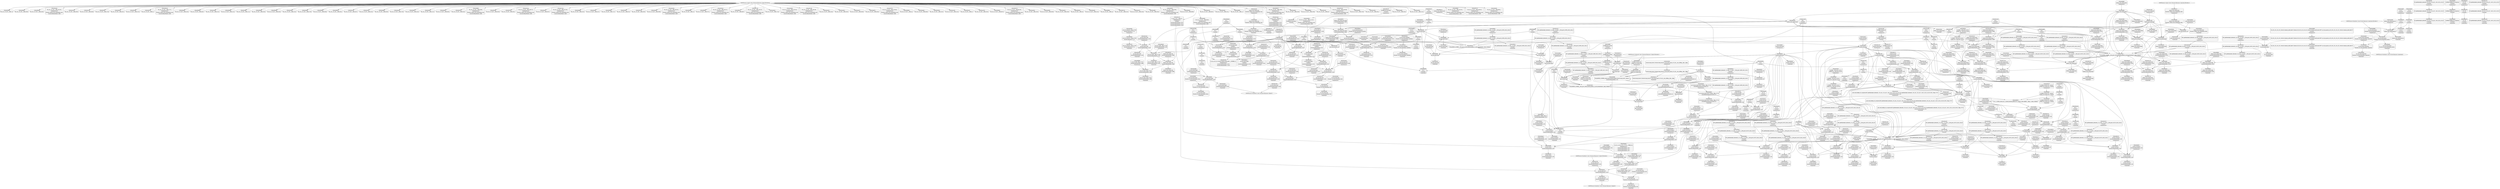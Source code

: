 digraph {
	CE0x45d2ff0 [shape=record,shape=Mrecord,label="{CE0x45d2ff0|ipc_has_perm:call2|security/selinux/hooks.c,5136}"]
	CE0x45bc960 [shape=record,shape=Mrecord,label="{CE0x45bc960|get_current:tmp4|./arch/x86/include/asm/current.h,14|*SummSource*}"]
	CE0x45bb420 [shape=record,shape=Mrecord,label="{CE0x45bb420|i8*_getelementptr_inbounds_(_25_x_i8_,_25_x_i8_*_.str3,_i32_0,_i32_0)|*Constant*|*SummSink*}"]
	CE0x459dfa0 [shape=record,shape=Mrecord,label="{CE0x459dfa0|GLOBAL:current_sid.__warned|Global_var:current_sid.__warned}"]
	CE0x45d3820 [shape=record,shape=Mrecord,label="{CE0x45d3820|i32_(i32,_i32,_i16,_i32,_%struct.common_audit_data*)*_bitcast_(i32_(i32,_i32,_i16,_i32,_%struct.common_audit_data.495*)*_avc_has_perm_to_i32_(i32,_i32,_i16,_i32,_%struct.common_audit_data*)*)|*Constant*|*SummSink*}"]
	CE0x45deae0 [shape=record,shape=Mrecord,label="{CE0x45deae0|current_sid:sid|security/selinux/hooks.c,220|*SummSource*}"]
	CE0x45ad150 [shape=record,shape=Mrecord,label="{CE0x45ad150|80:_i32,_112:_i8*,_:_CRE_56,57_}"]
	CE0x45a4ab0 [shape=record,shape=Mrecord,label="{CE0x45a4ab0|i64*_getelementptr_inbounds_(_6_x_i64_,_6_x_i64_*___llvm_gcov_ctr323,_i64_0,_i64_5)|*Constant*|*SummSink*}"]
	CE0x45a9480 [shape=record,shape=Mrecord,label="{CE0x45a9480|ipc_has_perm:tmp3|*SummSource*}"]
	CE0x45d5740 [shape=record,shape=Mrecord,label="{CE0x45d5740|_ret_i32_%retval.0,_!dbg_!27728|security/selinux/avc.c,775|*SummSink*}"]
	CE0x459cf30 [shape=record,shape=Mrecord,label="{CE0x459cf30|i64_3|*Constant*|*SummSink*}"]
	CE0x45802c0 [shape=record,shape=Mrecord,label="{CE0x45802c0|current_sid:tmp5|security/selinux/hooks.c,218}"]
	CE0x459ec30 [shape=record,shape=Mrecord,label="{CE0x459ec30|get_current:tmp2|*SummSink*}"]
	CE0x45a4400 [shape=record,shape=Mrecord,label="{CE0x45a4400|i32_48|*Constant*|*SummSink*}"]
	CE0x459a6b0 [shape=record,shape=Mrecord,label="{CE0x459a6b0|ipc_has_perm:tmp1}"]
	CE0x45835d0 [shape=record,shape=Mrecord,label="{CE0x45835d0|selinux_sem_semop:if.else|*SummSource*}"]
	CE0x4597b20 [shape=record,shape=Mrecord,label="{CE0x4597b20|ipc_has_perm:key|security/selinux/hooks.c,5134}"]
	CE0x4593c90 [shape=record,shape=Mrecord,label="{CE0x4593c90|selinux_sem_semop:tmp4|security/selinux/hooks.c,5475}"]
	CE0x45a0d20 [shape=record,shape=Mrecord,label="{CE0x45a0d20|_call_void_mcount()_#3|*SummSink*}"]
	CE0x45d31d0 [shape=record,shape=Mrecord,label="{CE0x45d31d0|ipc_has_perm:call2|security/selinux/hooks.c,5136|*SummSource*}"]
	CE0x45d3cf0 [shape=record,shape=Mrecord,label="{CE0x45d3cf0|avc_has_perm:entry|*SummSink*}"]
	CE0x45bc460 [shape=record,shape=Mrecord,label="{CE0x45bc460|i64*_getelementptr_inbounds_(_11_x_i64_,_11_x_i64_*___llvm_gcov_ctr125,_i64_0,_i64_9)|*Constant*}"]
	CE0x45e4430 [shape=record,shape=Mrecord,label="{CE0x45e4430|current_sid:tmp13|security/selinux/hooks.c,218|*SummSink*}"]
	CE0x458e170 [shape=record,shape=Mrecord,label="{CE0x458e170|i64_2|*Constant*|*SummSink*}"]
	CE0x45d52b0 [shape=record,shape=Mrecord,label="{CE0x45d52b0|avc_has_perm:auditdata|Function::avc_has_perm&Arg::auditdata::|*SummSource*}"]
	CE0x45e5190 [shape=record,shape=Mrecord,label="{CE0x45e5190|current_sid:tmp1|*SummSink*}"]
	CE0x4592ef0 [shape=record,shape=Mrecord,label="{CE0x4592ef0|80:_i32,_112:_i8*,_:_CRE_10,11_}"]
	CE0x45aba70 [shape=record,shape=Mrecord,label="{CE0x45aba70|i64*_getelementptr_inbounds_(_6_x_i64_,_6_x_i64_*___llvm_gcov_ctr323,_i64_0,_i64_4)|*Constant*|*SummSink*}"]
	CE0x45a7ba0 [shape=record,shape=Mrecord,label="{CE0x45a7ba0|selinux_sem_semop:if.end|*SummSink*}"]
	CE0x45d9cd0 [shape=record,shape=Mrecord,label="{CE0x45d9cd0|current_sid:do.end}"]
	CE0x45e60a0 [shape=record,shape=Mrecord,label="{CE0x45e60a0|current_sid:tmp15|security/selinux/hooks.c,218|*SummSource*}"]
	CE0x45a9890 [shape=record,shape=Mrecord,label="{CE0x45a9890|80:_i32,_112:_i8*,_:_CRE_1,2_}"]
	CE0x45e3010 [shape=record,shape=Mrecord,label="{CE0x45e3010|i8_1|*Constant*|*SummSink*}"]
	CE0x4599bc0 [shape=record,shape=Mrecord,label="{CE0x4599bc0|i32_0|*Constant*}"]
	CE0x45992c0 [shape=record,shape=Mrecord,label="{CE0x45992c0|80:_i32,_112:_i8*,_:_CRE_76,80_|*MultipleSource*|Function::selinux_sem_semop&Arg::sma::|security/selinux/hooks.c,5480}"]
	CE0x45d5c40 [shape=record,shape=Mrecord,label="{CE0x45d5c40|current_sid:tmp10|security/selinux/hooks.c,218|*SummSource*}"]
	CE0x4583c10 [shape=record,shape=Mrecord,label="{CE0x4583c10|selinux_sem_semop:alter|Function::selinux_sem_semop&Arg::alter::|*SummSource*}"]
	CE0x4586450 [shape=record,shape=Mrecord,label="{CE0x4586450|i64_1|*Constant*|*SummSink*}"]
	CE0x45d5dc0 [shape=record,shape=Mrecord,label="{CE0x45d5dc0|current_sid:tmp10|security/selinux/hooks.c,218|*SummSink*}"]
	CE0x45aa9e0 [shape=record,shape=Mrecord,label="{CE0x45aa9e0|80:_i32,_112:_i8*,_:_CRE_35,36_}"]
	CE0x458e400 [shape=record,shape=Mrecord,label="{CE0x458e400|selinux_sem_semop:if.else|*SummSink*}"]
	CE0x45b19d0 [shape=record,shape=Mrecord,label="{CE0x45b19d0|ipc_has_perm:tmp5|security/selinux/hooks.c,5131}"]
	CE0x4597790 [shape=record,shape=Mrecord,label="{CE0x4597790|selinux_sem_semop:tmp5|security/selinux/hooks.c,5475|*SummSource*}"]
	CE0x45e65e0 [shape=record,shape=Mrecord,label="{CE0x45e65e0|current_sid:tmp16|security/selinux/hooks.c,218|*SummSource*}"]
	CE0x4598ba0 [shape=record,shape=Mrecord,label="{CE0x4598ba0|80:_i32,_112:_i8*,_:_CRE_67,68_}"]
	CE0x45d0120 [shape=record,shape=Mrecord,label="{CE0x45d0120|current_sid:call4|security/selinux/hooks.c,218|*SummSource*}"]
	CE0x45982b0 [shape=record,shape=Mrecord,label="{CE0x45982b0|current_sid:land.lhs.true}"]
	CE0x4590ab0 [shape=record,shape=Mrecord,label="{CE0x4590ab0|ipc_has_perm:tmp|*SummSource*}"]
	CE0x45b5320 [shape=record,shape=Mrecord,label="{CE0x45b5320|i64*_getelementptr_inbounds_(_11_x_i64_,_11_x_i64_*___llvm_gcov_ctr125,_i64_0,_i64_0)|*Constant*}"]
	CE0x45e1c10 [shape=record,shape=Mrecord,label="{CE0x45e1c10|i64_5|*Constant*}"]
	CE0x45e2630 [shape=record,shape=Mrecord,label="{CE0x45e2630|current_sid:tmp6|security/selinux/hooks.c,218|*SummSource*}"]
	CE0x45e3530 [shape=record,shape=Mrecord,label="{CE0x45e3530|_call_void_lockdep_rcu_suspicious(i8*_getelementptr_inbounds_(_25_x_i8_,_25_x_i8_*_.str3,_i32_0,_i32_0),_i32_218,_i8*_getelementptr_inbounds_(_45_x_i8_,_45_x_i8_*_.str12,_i32_0,_i32_0))_#10,_!dbg_!27727|security/selinux/hooks.c,218|*SummSink*}"]
	CE0x4592c90 [shape=record,shape=Mrecord,label="{CE0x4592c90|80:_i32,_112:_i8*,_:_CRE_8,9_}"]
	CE0x4597ab0 [shape=record,shape=Mrecord,label="{CE0x4597ab0|ipc_has_perm:tmp6|*LoadInst*|security/selinux/hooks.c,5134}"]
	CE0x45d1a10 [shape=record,shape=Mrecord,label="{CE0x45d1a10|ipc_has_perm:sid1|security/selinux/hooks.c,5136|*SummSink*}"]
	CE0x45807b0 [shape=record,shape=Mrecord,label="{CE0x45807b0|_ret_i32_%tmp24,_!dbg_!27742|security/selinux/hooks.c,220|*SummSink*}"]
	CE0x4587fb0 [shape=record,shape=Mrecord,label="{CE0x4587fb0|selinux_sem_semop:call|security/selinux/hooks.c,5480}"]
	CE0x45aca40 [shape=record,shape=Mrecord,label="{CE0x45aca40|_ret_i32_%tmp24,_!dbg_!27742|security/selinux/hooks.c,220}"]
	CE0x4595f70 [shape=record,shape=Mrecord,label="{CE0x4595f70|selinux_sem_semop:sem_perm|security/selinux/hooks.c,5480|*SummSource*}"]
	CE0x4583ab0 [shape=record,shape=Mrecord,label="{CE0x4583ab0|selinux_sem_semop:tmp1|*SummSink*}"]
	CE0x45b5460 [shape=record,shape=Mrecord,label="{CE0x45b5460|i64*_getelementptr_inbounds_(_11_x_i64_,_11_x_i64_*___llvm_gcov_ctr125,_i64_0,_i64_0)|*Constant*|*SummSource*}"]
	CE0x459ebc0 [shape=record,shape=Mrecord,label="{CE0x459ebc0|get_current:tmp2|*SummSource*}"]
	CE0x45dca30 [shape=record,shape=Mrecord,label="{CE0x45dca30|current_sid:cred|security/selinux/hooks.c,218|*SummSource*}"]
	CE0x45cdd90 [shape=record,shape=Mrecord,label="{CE0x45cdd90|i64*_getelementptr_inbounds_(_11_x_i64_,_11_x_i64_*___llvm_gcov_ctr125,_i64_0,_i64_8)|*Constant*|*SummSink*}"]
	CE0x45d15a0 [shape=record,shape=Mrecord,label="{CE0x45d15a0|ipc_has_perm:sid1|security/selinux/hooks.c,5136}"]
	CE0x45e0070 [shape=record,shape=Mrecord,label="{CE0x45e0070|i64*_getelementptr_inbounds_(_2_x_i64_,_2_x_i64_*___llvm_gcov_ctr98,_i64_0,_i64_0)|*Constant*}"]
	CE0x45dd900 [shape=record,shape=Mrecord,label="{CE0x45dd900|current_sid:security|security/selinux/hooks.c,218|*SummSource*}"]
	CE0x4587a40 [shape=record,shape=Mrecord,label="{CE0x4587a40|80:_i32,_112:_i8*,_:_CRE_184,188_|*MultipleSource*|Function::selinux_sem_semop&Arg::sma::|security/selinux/hooks.c,5480}"]
	CE0x459d810 [shape=record,shape=Mrecord,label="{CE0x459d810|_call_void_mcount()_#3|*SummSource*}"]
	CE0x45ad280 [shape=record,shape=Mrecord,label="{CE0x45ad280|80:_i32,_112:_i8*,_:_CRE_57,58_}"]
	CE0x4591000 [shape=record,shape=Mrecord,label="{CE0x4591000|_call_void_mcount()_#3|*SummSink*}"]
	CE0x5940760 [shape=record,shape=Mrecord,label="{CE0x5940760|i64_0|*Constant*}"]
	CE0x45df4c0 [shape=record,shape=Mrecord,label="{CE0x45df4c0|i64*_getelementptr_inbounds_(_2_x_i64_,_2_x_i64_*___llvm_gcov_ctr98,_i64_0,_i64_0)|*Constant*|*SummSource*}"]
	CE0x45bb660 [shape=record,shape=Mrecord,label="{CE0x45bb660|GLOBAL:lockdep_rcu_suspicious|*Constant*|*SummSource*}"]
	CE0x45de980 [shape=record,shape=Mrecord,label="{CE0x45de980|current_sid:sid|security/selinux/hooks.c,220}"]
	CE0x45bb7d0 [shape=record,shape=Mrecord,label="{CE0x45bb7d0|i32_218|*Constant*}"]
	CE0x45a3360 [shape=record,shape=Mrecord,label="{CE0x45a3360|80:_i32,_112:_i8*,_:_CRE_50,51_}"]
	CE0x45d21d0 [shape=record,shape=Mrecord,label="{CE0x45d21d0|ipc_has_perm:sclass|security/selinux/hooks.c,5136}"]
	CE0x45915e0 [shape=record,shape=Mrecord,label="{CE0x45915e0|selinux_sem_semop:tmp4|security/selinux/hooks.c,5475|*SummSink*}"]
	CE0x45afd20 [shape=record,shape=Mrecord,label="{CE0x45afd20|GLOBAL:get_current|*Constant*}"]
	CE0x4591960 [shape=record,shape=Mrecord,label="{CE0x4591960|selinux_sem_semop:tobool|security/selinux/hooks.c,5475|*SummSink*}"]
	CE0x45901f0 [shape=record,shape=Mrecord,label="{CE0x45901f0|current_sid:tmp3|*SummSink*}"]
	CE0x45d4150 [shape=record,shape=Mrecord,label="{CE0x45d4150|avc_has_perm:ssid|Function::avc_has_perm&Arg::ssid::|*SummSink*}"]
	CE0x45aa8b0 [shape=record,shape=Mrecord,label="{CE0x45aa8b0|80:_i32,_112:_i8*,_:_CRE_34,35_}"]
	CE0x45cdae0 [shape=record,shape=Mrecord,label="{CE0x45cdae0|i1_true|*Constant*|*SummSource*}"]
	CE0x4582e40 [shape=record,shape=Mrecord,label="{CE0x4582e40|selinux_sem_semop:if.then|*SummSink*}"]
	CE0x4593a80 [shape=record,shape=Mrecord,label="{CE0x4593a80|i64*_getelementptr_inbounds_(_2_x_i64_,_2_x_i64_*___llvm_gcov_ctr98,_i64_0,_i64_1)|*Constant*}"]
	CE0x45e1340 [shape=record,shape=Mrecord,label="{CE0x45e1340|current_sid:land.lhs.true2}"]
	CE0x4595e00 [shape=record,shape=Mrecord,label="{CE0x4595e00|selinux_sem_semop:sem_perm|security/selinux/hooks.c,5480}"]
	CE0x64df940 [shape=record,shape=Mrecord,label="{CE0x64df940|GLOBAL:__llvm_gcov_ctr323|Global_var:__llvm_gcov_ctr323|*SummSink*}"]
	CE0x459e330 [shape=record,shape=Mrecord,label="{CE0x459e330|i32_1|*Constant*|*SummSink*}"]
	CE0x45a4050 [shape=record,shape=Mrecord,label="{CE0x45a4050|80:_i32,_112:_i8*,_:_CRE_13,14_}"]
	CE0x45d4db0 [shape=record,shape=Mrecord,label="{CE0x45d4db0|avc_has_perm:requested|Function::avc_has_perm&Arg::requested::}"]
	CE0x45e6760 [shape=record,shape=Mrecord,label="{CE0x45e6760|current_sid:tmp16|security/selinux/hooks.c,218|*SummSink*}"]
	CE0x45e6d40 [shape=record,shape=Mrecord,label="{CE0x45e6d40|current_sid:if.then|*SummSink*}"]
	CE0x45dcb00 [shape=record,shape=Mrecord,label="{CE0x45dcb00|current_sid:cred|security/selinux/hooks.c,218|*SummSink*}"]
	CE0x4590a40 [shape=record,shape=Mrecord,label="{CE0x4590a40|COLLAPSED:_GCMRE___llvm_gcov_ctr294_internal_global_2_x_i64_zeroinitializer:_elem_0:default:}"]
	CE0x45d4e90 [shape=record,shape=Mrecord,label="{CE0x45d4e90|avc_has_perm:requested|Function::avc_has_perm&Arg::requested::|*SummSource*}"]
	CE0x45cec30 [shape=record,shape=Mrecord,label="{CE0x45cec30|current_sid:tmp18|security/selinux/hooks.c,218|*SummSource*}"]
	CE0x45b1700 [shape=record,shape=Mrecord,label="{CE0x45b1700|ipc_has_perm:tmp4|*LoadInst*|security/selinux/hooks.c,5131|*SummSource*}"]
	CE0x45e5fc0 [shape=record,shape=Mrecord,label="{CE0x45e5fc0|current_sid:tmp14|security/selinux/hooks.c,218|*SummSink*}"]
	CE0x45d1ee0 [shape=record,shape=Mrecord,label="{CE0x45d1ee0|0:_i16,_4:_i32,_:_CRE_4,8_|*MultipleSource*|*LoadInst*|security/selinux/hooks.c,5131|security/selinux/hooks.c,5131|security/selinux/hooks.c,5136}"]
	CE0x4586fa0 [shape=record,shape=Mrecord,label="{CE0x4586fa0|80:_i32,_112:_i8*,_:_CRE_136,144_|*MultipleSource*|Function::selinux_sem_semop&Arg::sma::|security/selinux/hooks.c,5480}"]
	CE0x45909d0 [shape=record,shape=Mrecord,label="{CE0x45909d0|ipc_has_perm:tmp}"]
	CE0x45deee0 [shape=record,shape=Mrecord,label="{CE0x45deee0|0:_i32,_4:_i32,_8:_i32,_12:_i32,_:_CMRE_4,8_|*MultipleSource*|security/selinux/hooks.c,218|security/selinux/hooks.c,218|security/selinux/hooks.c,220}"]
	CE0x459d8b0 [shape=record,shape=Mrecord,label="{CE0x459d8b0|_call_void_mcount()_#3|*SummSink*}"]
	"CONST[source:0(mediator),value:2(dynamic)][purpose:{object}]"
	CE0x4587c10 [shape=record,shape=Mrecord,label="{CE0x4587c10|80:_i32,_112:_i8*,_:_CRE_188,192_|*MultipleSource*|Function::selinux_sem_semop&Arg::sma::|security/selinux/hooks.c,5480}"]
	CE0x4593c20 [shape=record,shape=Mrecord,label="{CE0x4593c20|selinux_sem_semop:tmp3|security/selinux/hooks.c,5475|*SummSource*}"]
	CE0x45d04f0 [shape=record,shape=Mrecord,label="{CE0x45d04f0|current_sid:tmp8|security/selinux/hooks.c,218}"]
	CE0x45e5790 [shape=record,shape=Mrecord,label="{CE0x45e5790|current_sid:if.then}"]
	CE0x45ac1b0 [shape=record,shape=Mrecord,label="{CE0x45ac1b0|_call_void_mcount()_#3}"]
	CE0x4594d50 [shape=record,shape=Mrecord,label="{CE0x4594d50|80:_i32,_112:_i8*,_:_CRE_88,92_|*MultipleSource*|Function::selinux_sem_semop&Arg::sma::|security/selinux/hooks.c,5480}"]
	CE0x4592b60 [shape=record,shape=Mrecord,label="{CE0x4592b60|80:_i32,_112:_i8*,_:_CRE_7,8_}"]
	CE0x45a09b0 [shape=record,shape=Mrecord,label="{CE0x45a09b0|i32_0|*Constant*|*SummSink*}"]
	CE0x45a80f0 [shape=record,shape=Mrecord,label="{CE0x45a80f0|selinux_sem_semop:entry}"]
	CE0x45e1c80 [shape=record,shape=Mrecord,label="{CE0x45e1c80|i64_5|*Constant*|*SummSource*}"]
	CE0x45f3ee0 [shape=record,shape=Mrecord,label="{CE0x45f3ee0|get_current:tmp4|./arch/x86/include/asm/current.h,14|*SummSink*}"]
	CE0x45bc630 [shape=record,shape=Mrecord,label="{CE0x45bc630|i64*_getelementptr_inbounds_(_11_x_i64_,_11_x_i64_*___llvm_gcov_ctr125,_i64_0,_i64_9)|*Constant*|*SummSource*}"]
	CE0x45d34c0 [shape=record,shape=Mrecord,label="{CE0x45d34c0|i32_(i32,_i32,_i16,_i32,_%struct.common_audit_data*)*_bitcast_(i32_(i32,_i32,_i16,_i32,_%struct.common_audit_data.495*)*_avc_has_perm_to_i32_(i32,_i32,_i16,_i32,_%struct.common_audit_data*)*)|*Constant*}"]
	CE0x45cf610 [shape=record,shape=Mrecord,label="{CE0x45cf610|i64*_getelementptr_inbounds_(_11_x_i64_,_11_x_i64_*___llvm_gcov_ctr125,_i64_0,_i64_10)|*Constant*|*SummSource*}"]
	CE0x459f040 [shape=record,shape=Mrecord,label="{CE0x459f040|current_sid:tmp1|*SummSource*}"]
	CE0x45964e0 [shape=record,shape=Mrecord,label="{CE0x45964e0|80:_i32,_112:_i8*,_:_CRE_39,40_}"]
	CE0x4596c00 [shape=record,shape=Mrecord,label="{CE0x4596c00|80:_i32,_112:_i8*,_:_CRE_45,46_}"]
	CE0x45d9d60 [shape=record,shape=Mrecord,label="{CE0x45d9d60|current_sid:do.end|*SummSource*}"]
	CE0x4595a00 [shape=record,shape=Mrecord,label="{CE0x4595a00|80:_i32,_112:_i8*,_:_CRE_128,136_|*MultipleSource*|Function::selinux_sem_semop&Arg::sma::|security/selinux/hooks.c,5480}"]
	CE0x45a3230 [shape=record,shape=Mrecord,label="{CE0x45a3230|80:_i32,_112:_i8*,_:_CRE_49,50_}"]
	CE0x45804d0 [shape=record,shape=Mrecord,label="{CE0x45804d0|GLOBAL:__llvm_gcov_ctr125|Global_var:__llvm_gcov_ctr125}"]
	CE0x45e4350 [shape=record,shape=Mrecord,label="{CE0x45e4350|current_sid:tmp13|security/selinux/hooks.c,218}"]
	CE0x45d5400 [shape=record,shape=Mrecord,label="{CE0x45d5400|avc_has_perm:auditdata|Function::avc_has_perm&Arg::auditdata::|*SummSink*}"]
	CE0x459e9f0 [shape=record,shape=Mrecord,label="{CE0x459e9f0|current_sid:tobool|security/selinux/hooks.c,218|*SummSink*}"]
	CE0x45a3100 [shape=record,shape=Mrecord,label="{CE0x45a3100|80:_i32,_112:_i8*,_:_CRE_48,49_}"]
	CE0x45bb6d0 [shape=record,shape=Mrecord,label="{CE0x45bb6d0|GLOBAL:lockdep_rcu_suspicious|*Constant*|*SummSink*}"]
	CE0x459f990 [shape=record,shape=Mrecord,label="{CE0x459f990|i64*_getelementptr_inbounds_(_2_x_i64_,_2_x_i64_*___llvm_gcov_ctr294,_i64_0,_i64_0)|*Constant*}"]
	CE0x45bba20 [shape=record,shape=Mrecord,label="{CE0x45bba20|i32_218|*Constant*|*SummSource*}"]
	CE0x4597470 [shape=record,shape=Mrecord,label="{CE0x4597470|i64_3|*Constant*}"]
	"CONST[source:1(input),value:2(dynamic)][purpose:{operation}][SrcIdx:1]"
	CE0x45d62a0 [shape=record,shape=Mrecord,label="{CE0x45d62a0|current_sid:tmp11|security/selinux/hooks.c,218|*SummSink*}"]
	CE0x45cfe90 [shape=record,shape=Mrecord,label="{CE0x45cfe90|current_sid:call4|security/selinux/hooks.c,218}"]
	CE0x4590c00 [shape=record,shape=Mrecord,label="{CE0x4590c00|current_sid:tmp7|security/selinux/hooks.c,218}"]
	CE0x45bc830 [shape=record,shape=Mrecord,label="{CE0x45bc830|current_sid:tmp17|security/selinux/hooks.c,218}"]
	CE0x4591fc0 [shape=record,shape=Mrecord,label="{CE0x4591fc0|80:_i32,_112:_i8*,_:_CRE_27,28_}"]
	CE0x45a6430 [shape=record,shape=Mrecord,label="{CE0x45a6430|80:_i32,_112:_i8*,_:_CRE_20,21_}"]
	CE0x45e5640 [shape=record,shape=Mrecord,label="{CE0x45e5640|%struct.task_struct*_(%struct.task_struct**)*_asm_movq_%gs:$_1:P_,$0_,_r,im,_dirflag_,_fpsr_,_flags_|*SummSource*}"]
	CE0x4593d00 [shape=record,shape=Mrecord,label="{CE0x4593d00|selinux_sem_semop:tmp3|security/selinux/hooks.c,5475|*SummSink*}"]
	CE0x45b4c10 [shape=record,shape=Mrecord,label="{CE0x45b4c10|current_sid:tmp2|*SummSource*}"]
	CE0x4592480 [shape=record,shape=Mrecord,label="{CE0x4592480|80:_i32,_112:_i8*,_:_CRE_31,32_}"]
	CE0x458b8f0 [shape=record,shape=Mrecord,label="{CE0x458b8f0|selinux_sem_semop:entry|*SummSource*}"]
	CE0x459ef60 [shape=record,shape=Mrecord,label="{CE0x459ef60|i64_1|*Constant*}"]
	CE0x45de0b0 [shape=record,shape=Mrecord,label="{CE0x45de0b0|current_sid:tmp22|security/selinux/hooks.c,218|*SummSink*}"]
	CE0x45de800 [shape=record,shape=Mrecord,label="{CE0x45de800|i32_1|*Constant*}"]
	CE0x45a1090 [shape=record,shape=Mrecord,label="{CE0x45a1090|i64_0|*Constant*|*SummSource*}"]
	CE0x4590ef0 [shape=record,shape=Mrecord,label="{CE0x4590ef0|current_sid:tmp7|security/selinux/hooks.c,218|*SummSink*}"]
	CE0x45cfac0 [shape=record,shape=Mrecord,label="{CE0x45cfac0|current_sid:tmp20|security/selinux/hooks.c,218|*SummSink*}"]
	CE0x45b2810 [shape=record,shape=Mrecord,label="{CE0x45b2810|ipc_has_perm:type|security/selinux/hooks.c,5133}"]
	CE0x4597910 [shape=record,shape=Mrecord,label="{CE0x4597910|i32_3|*Constant*}"]
	CE0x45a9700 [shape=record,shape=Mrecord,label="{CE0x45a9700|80:_i32,_112:_i8*,_:_CRE_0,1_}"]
	CE0x45a9b70 [shape=record,shape=Mrecord,label="{CE0x45a9b70|selinux_sem_semop:call|security/selinux/hooks.c,5480|*SummSink*}"]
	CE0x4597bf0 [shape=record,shape=Mrecord,label="{CE0x4597bf0|ipc_has_perm:key|security/selinux/hooks.c,5134|*SummSource*}"]
	CE0x459ce20 [shape=record,shape=Mrecord,label="{CE0x459ce20|i64_0|*Constant*}"]
	CE0x45de2d0 [shape=record,shape=Mrecord,label="{CE0x45de2d0|current_sid:tmp23|security/selinux/hooks.c,218|*SummSource*}"]
	CE0x45cdc60 [shape=record,shape=Mrecord,label="{CE0x45cdc60|i1_true|*Constant*|*SummSink*}"]
	CE0x45b12d0 [shape=record,shape=Mrecord,label="{CE0x45b12d0|current_sid:do.body}"]
	CE0x4599190 [shape=record,shape=Mrecord,label="{CE0x4599190|80:_i32,_112:_i8*,_:_CRE_72,73_|*MultipleSource*|Function::selinux_sem_semop&Arg::sma::|security/selinux/hooks.c,5480}"]
	CE0x45b4f10 [shape=record,shape=Mrecord,label="{CE0x45b4f10|_call_void_mcount()_#3|*SummSource*}"]
	CE0x45abee0 [shape=record,shape=Mrecord,label="{CE0x45abee0|80:_i32,_112:_i8*,_:_CRE_24,25_}"]
	CE0x3e5d030 [shape=record,shape=Mrecord,label="{CE0x3e5d030|selinux_sem_semop:tmp3|security/selinux/hooks.c,5475}"]
	CE0x461d210 [shape=record,shape=Mrecord,label="{CE0x461d210|get_current:tmp}"]
	CE0x4596d30 [shape=record,shape=Mrecord,label="{CE0x4596d30|80:_i32,_112:_i8*,_:_CRE_46,47_}"]
	CE0x459c1a0 [shape=record,shape=Mrecord,label="{CE0x459c1a0|ipc_has_perm:bb|*SummSink*}"]
	CE0x45aa600 [shape=record,shape=Mrecord,label="{CE0x45aa600|i64_2|*Constant*}"]
	CE0x5c1b990 [shape=record,shape=Mrecord,label="{CE0x5c1b990|selinux_sem_semop:tmp2|security/selinux/hooks.c,5475|*SummSink*}"]
	CE0x45a3490 [shape=record,shape=Mrecord,label="{CE0x45a3490|80:_i32,_112:_i8*,_:_CRE_51,52_}"]
	CE0x45e1ff0 [shape=record,shape=Mrecord,label="{CE0x45e1ff0|current_sid:tmp9|security/selinux/hooks.c,218|*SummSink*}"]
	CE0x4590150 [shape=record,shape=Mrecord,label="{CE0x4590150|current_sid:tmp3|*SummSource*}"]
	CE0x45abb80 [shape=record,shape=Mrecord,label="{CE0x45abb80|80:_i32,_112:_i8*,_:_CRE_21,22_}"]
	CE0x45e43c0 [shape=record,shape=Mrecord,label="{CE0x45e43c0|current_sid:tmp13|security/selinux/hooks.c,218|*SummSource*}"]
	CE0x4594600 [shape=record,shape=Mrecord,label="{CE0x4594600|i64*_getelementptr_inbounds_(_6_x_i64_,_6_x_i64_*___llvm_gcov_ctr323,_i64_0,_i64_0)|*Constant*}"]
	CE0x45b5210 [shape=record,shape=Mrecord,label="{CE0x45b5210|ipc_has_perm:tmp3}"]
	CE0x45e5430 [shape=record,shape=Mrecord,label="{CE0x45e5430|GLOBAL:current_task|Global_var:current_task|*SummSink*}"]
	CE0x45d9e30 [shape=record,shape=Mrecord,label="{CE0x45d9e30|current_sid:do.end|*SummSink*}"]
	CE0x45ce2e0 [shape=record,shape=Mrecord,label="{CE0x45ce2e0|i8_4|*Constant*|*SummSink*}"]
	CE0x459d260 [shape=record,shape=Mrecord,label="{CE0x459d260|i32_1|*Constant*}"]
	CE0x45d91f0 [shape=record,shape=Mrecord,label="{CE0x45d91f0|current_sid:tmp12|security/selinux/hooks.c,218|*SummSource*}"]
	CE0x45aeef0 [shape=record,shape=Mrecord,label="{CE0x45aeef0|ipc_has_perm:tmp2}"]
	CE0x45cdfd0 [shape=record,shape=Mrecord,label="{CE0x45cdfd0|i64*_getelementptr_inbounds_(_11_x_i64_,_11_x_i64_*___llvm_gcov_ctr125,_i64_0,_i64_8)|*Constant*}"]
	CE0x4595b60 [shape=record,shape=Mrecord,label="{CE0x4595b60|selinux_sem_semop:tmp11|security/selinux/hooks.c,5480|*SummSink*}"]
	CE0x459b6a0 [shape=record,shape=Mrecord,label="{CE0x459b6a0|ipc_has_perm:ipc_perms|Function::ipc_has_perm&Arg::ipc_perms::|*SummSource*}"]
	CE0x45aefd0 [shape=record,shape=Mrecord,label="{CE0x45aefd0|ipc_has_perm:tmp2|*SummSink*}"]
	CE0x45ac8c0 [shape=record,shape=Mrecord,label="{CE0x45ac8c0|current_sid:entry|*SummSource*}"]
	CE0x45cf920 [shape=record,shape=Mrecord,label="{CE0x45cf920|current_sid:tmp20|security/selinux/hooks.c,218|*SummSource*}"]
	CE0x4598100 [shape=record,shape=Mrecord,label="{CE0x4598100|ipc_has_perm:u|security/selinux/hooks.c,5134}"]
	CE0x45a5020 [shape=record,shape=Mrecord,label="{CE0x45a5020|i64*_getelementptr_inbounds_(_6_x_i64_,_6_x_i64_*___llvm_gcov_ctr323,_i64_0,_i64_5)|*Constant*}"]
	CE0x45a4e80 [shape=record,shape=Mrecord,label="{CE0x45a4e80|i32_16|*Constant*|*SummSink*}"]
	CE0x4599f20 [shape=record,shape=Mrecord,label="{CE0x4599f20|i32_10|*Constant*|*SummSource*}"]
	CE0x459b9f0 [shape=record,shape=Mrecord,label="{CE0x459b9f0|ipc_has_perm:perms|Function::ipc_has_perm&Arg::perms::|*SummSource*}"]
	CE0x45a3df0 [shape=record,shape=Mrecord,label="{CE0x45a3df0|80:_i32,_112:_i8*,_:_CRE_11,12_}"]
	CE0x45b0320 [shape=record,shape=Mrecord,label="{CE0x45b0320|get_current:entry|*SummSource*}"]
	CE0x45b5ba0 [shape=record,shape=Mrecord,label="{CE0x45b5ba0|i64_4|*Constant*}"]
	CE0x45969a0 [shape=record,shape=Mrecord,label="{CE0x45969a0|80:_i32,_112:_i8*,_:_CRE_43,44_}"]
	CE0x45bbe70 [shape=record,shape=Mrecord,label="{CE0x45bbe70|i32_218|*Constant*|*SummSink*}"]
	CE0x45d0e30 [shape=record,shape=Mrecord,label="{CE0x45d0e30|ipc_has_perm:u|security/selinux/hooks.c,5134|*SummSource*}"]
	CE0x45cd910 [shape=record,shape=Mrecord,label="{CE0x45cd910|i1_true|*Constant*}"]
	CE0x45dfa80 [shape=record,shape=Mrecord,label="{CE0x45dfa80|current_sid:tmp24|security/selinux/hooks.c,220|*SummSource*}"]
	CE0x4596ad0 [shape=record,shape=Mrecord,label="{CE0x4596ad0|80:_i32,_112:_i8*,_:_CRE_44,45_}"]
	CE0x459a420 [shape=record,shape=Mrecord,label="{CE0x459a420|i32_0|*Constant*}"]
	CE0x45a4590 [shape=record,shape=Mrecord,label="{CE0x45a4590|selinux_sem_semop:perms.0|*SummSource*}"]
	CE0x4599f90 [shape=record,shape=Mrecord,label="{CE0x4599f90|ipc_has_perm:tmp4|*LoadInst*|security/selinux/hooks.c,5131}"]
	CE0x4597400 [shape=record,shape=Mrecord,label="{CE0x4597400|i64_2|*Constant*}"]
	CE0x45b58f0 [shape=record,shape=Mrecord,label="{CE0x45b58f0|current_sid:tobool1|security/selinux/hooks.c,218|*SummSource*}"]
	CE0x45d18a0 [shape=record,shape=Mrecord,label="{CE0x45d18a0|ipc_has_perm:sid1|security/selinux/hooks.c,5136|*SummSource*}"]
	CE0x45dc6f0 [shape=record,shape=Mrecord,label="{CE0x45dc6f0|i32_78|*Constant*|*SummSource*}"]
	CE0x459c9a0 [shape=record,shape=Mrecord,label="{CE0x459c9a0|get_current:tmp3}"]
	CE0x45a42b0 [shape=record,shape=Mrecord,label="{CE0x45a42b0|80:_i32,_112:_i8*,_:_CRE_15,16_}"]
	CE0x45a2fd0 [shape=record,shape=Mrecord,label="{CE0x45a2fd0|80:_i32,_112:_i8*,_:_CRE_47,48_}"]
	CE0x45d5000 [shape=record,shape=Mrecord,label="{CE0x45d5000|avc_has_perm:requested|Function::avc_has_perm&Arg::requested::|*SummSink*}"]
	CE0x45a48d0 [shape=record,shape=Mrecord,label="{CE0x45a48d0|i64*_getelementptr_inbounds_(_6_x_i64_,_6_x_i64_*___llvm_gcov_ctr323,_i64_0,_i64_5)|*Constant*|*SummSource*}"]
	CE0x45d9730 [shape=record,shape=Mrecord,label="{CE0x45d9730|i64*_getelementptr_inbounds_(_11_x_i64_,_11_x_i64_*___llvm_gcov_ctr125,_i64_0,_i64_6)|*Constant*|*SummSource*}"]
	CE0x4598940 [shape=record,shape=Mrecord,label="{CE0x4598940|80:_i32,_112:_i8*,_:_CRE_65,66_}"]
	CE0x4594310 [shape=record,shape=Mrecord,label="{CE0x4594310|get_current:tmp1}"]
	CE0x4596610 [shape=record,shape=Mrecord,label="{CE0x4596610|80:_i32,_112:_i8*,_:_CRE_40,41_}"]
	CE0x45a6ce0 [shape=record,shape=Mrecord,label="{CE0x45a6ce0|selinux_sem_semop:tmp6|security/selinux/hooks.c,5476|*SummSink*}"]
	CE0x45ac9b0 [shape=record,shape=Mrecord,label="{CE0x45ac9b0|current_sid:entry|*SummSink*}"]
	CE0x45ac140 [shape=record,shape=Mrecord,label="{CE0x45ac140|80:_i32,_112:_i8*,_:_CRE_26,27_}"]
	CE0x45811f0 [shape=record,shape=Mrecord,label="{CE0x45811f0|ipc_has_perm:security|security/selinux/hooks.c,5131|*SummSink*}"]
	CE0x45b50b0 [shape=record,shape=Mrecord,label="{CE0x45b50b0|get_current:tmp4|./arch/x86/include/asm/current.h,14}"]
	CE0x45b2390 [shape=record,shape=Mrecord,label="{CE0x45b2390|ipc_has_perm:tmp5|security/selinux/hooks.c,5131|*SummSink*}"]
	CE0x45a35c0 [shape=record,shape=Mrecord,label="{CE0x45a35c0|80:_i32,_112:_i8*,_:_CRE_52,53_}"]
	CE0x45ad9a0 [shape=record,shape=Mrecord,label="{CE0x45ad9a0|80:_i32,_112:_i8*,_:_CRE_63,64_}"]
	CE0x45bcc40 [shape=record,shape=Mrecord,label="{CE0x45bcc40|i64*_getelementptr_inbounds_(_2_x_i64_,_2_x_i64_*___llvm_gcov_ctr294,_i64_0,_i64_1)|*Constant*|*SummSource*}"]
	CE0x45a8230 [shape=record,shape=Mrecord,label="{CE0x45a8230|i64*_getelementptr_inbounds_(_6_x_i64_,_6_x_i64_*___llvm_gcov_ctr323,_i64_0,_i64_3)|*Constant*|*SummSink*}"]
	CE0x4591570 [shape=record,shape=Mrecord,label="{CE0x4591570|selinux_sem_semop:tmp4|security/selinux/hooks.c,5475|*SummSource*}"]
	CE0x45d4460 [shape=record,shape=Mrecord,label="{CE0x45d4460|avc_has_perm:tsid|Function::avc_has_perm&Arg::tsid::|*SummSource*}"]
	CE0x4593e10 [shape=record,shape=Mrecord,label="{CE0x4593e10|selinux_sem_semop:tmp}"]
	CE0x45aac40 [shape=record,shape=Mrecord,label="{CE0x45aac40|80:_i32,_112:_i8*,_:_CRE_37,38_}"]
	CE0x45bccb0 [shape=record,shape=Mrecord,label="{CE0x45bccb0|i64*_getelementptr_inbounds_(_2_x_i64_,_2_x_i64_*___llvm_gcov_ctr294,_i64_0,_i64_1)|*Constant*|*SummSink*}"]
	CE0x45af380 [shape=record,shape=Mrecord,label="{CE0x45af380|current_sid:tmp|*SummSink*}"]
	CE0x459bdc0 [shape=record,shape=Mrecord,label="{CE0x459bdc0|_ret_i32_%call2,_!dbg_!27728|security/selinux/hooks.c,5136|*SummSource*}"]
	CE0x45d2780 [shape=record,shape=Mrecord,label="{CE0x45d2780|ipc_has_perm:tmp7|security/selinux/hooks.c,5136|*SummSink*}"]
	CE0x45dc610 [shape=record,shape=Mrecord,label="{CE0x45dc610|i32_78|*Constant*}"]
	CE0x45dc880 [shape=record,shape=Mrecord,label="{CE0x45dc880|COLLAPSED:_GCMRE_current_task_external_global_%struct.task_struct*:_elem_0::|security/selinux/hooks.c,218}"]
	CE0x45dc810 [shape=record,shape=Mrecord,label="{CE0x45dc810|current_sid:cred|security/selinux/hooks.c,218}"]
	CE0x45d2ee0 [shape=record,shape=Mrecord,label="{CE0x45d2ee0|ipc_has_perm:tmp8|security/selinux/hooks.c,5136|*SummSink*}"]
	CE0x458ed20 [shape=record,shape=Mrecord,label="{CE0x458ed20|i32_16|*Constant*}"]
	CE0x45aee40 [shape=record,shape=Mrecord,label="{CE0x45aee40|_call_void_mcount()_#3}"]
	CE0x45860e0 [shape=record,shape=Mrecord,label="{CE0x45860e0|selinux_sem_semop:if.then|*SummSource*}"]
	CE0x459e230 [shape=record,shape=Mrecord,label="{CE0x459e230|GLOBAL:current_sid.__warned|Global_var:current_sid.__warned|*SummSource*}"]
	CE0x45bb530 [shape=record,shape=Mrecord,label="{CE0x45bb530|GLOBAL:lockdep_rcu_suspicious|*Constant*}"]
	CE0x4596870 [shape=record,shape=Mrecord,label="{CE0x4596870|80:_i32,_112:_i8*,_:_CRE_42,43_}"]
	CE0x459d010 [shape=record,shape=Mrecord,label="{CE0x459d010|current_sid:tmp4|security/selinux/hooks.c,218|*SummSource*}"]
	CE0x45b1490 [shape=record,shape=Mrecord,label="{CE0x45b1490|current_sid:do.body|*SummSink*}"]
	CE0x45a8cd0 [shape=record,shape=Mrecord,label="{CE0x45a8cd0|current_sid:tobool1|security/selinux/hooks.c,218}"]
	CE0x45a2010 [shape=record,shape=Mrecord,label="{CE0x45a2010|i64*_getelementptr_inbounds_(_11_x_i64_,_11_x_i64_*___llvm_gcov_ctr125,_i64_0,_i64_1)|*Constant*|*SummSink*}"]
	CE0x45d7e70 [shape=record,shape=Mrecord,label="{CE0x45d7e70|current_sid:tmp|*SummSource*}"]
	CE0x45ceee0 [shape=record,shape=Mrecord,label="{CE0x45ceee0|current_sid:tmp19|security/selinux/hooks.c,218}"]
	CE0x45a3f20 [shape=record,shape=Mrecord,label="{CE0x45a3f20|80:_i32,_112:_i8*,_:_CRE_12,13_}"]
	CE0x45e1d50 [shape=record,shape=Mrecord,label="{CE0x45e1d50|i64_5|*Constant*|*SummSink*}"]
	CE0x4591a30 [shape=record,shape=Mrecord,label="{CE0x4591a30|i64_2|*Constant*|*SummSource*}"]
	CE0x458b2c0 [shape=record,shape=Mrecord,label="{CE0x458b2c0|selinux_sem_semop:entry|*SummSink*}"]
	CE0x45dec40 [shape=record,shape=Mrecord,label="{CE0x45dec40|current_sid:sid|security/selinux/hooks.c,220|*SummSink*}"]
	CE0x45ab1d0 [shape=record,shape=Mrecord,label="{CE0x45ab1d0|selinux_sem_semop:tmp11|security/selinux/hooks.c,5480|*SummSource*}"]
	CE0x45ad610 [shape=record,shape=Mrecord,label="{CE0x45ad610|80:_i32,_112:_i8*,_:_CRE_60,61_}"]
	CE0x5c1b920 [shape=record,shape=Mrecord,label="{CE0x5c1b920|GLOBAL:__llvm_gcov_ctr323|Global_var:__llvm_gcov_ctr323}"]
	CE0x459f370 [shape=record,shape=Mrecord,label="{CE0x459f370|ipc_has_perm:call|security/selinux/hooks.c,5129|*SummSink*}"]
	CE0x45e11e0 [shape=record,shape=Mrecord,label="{CE0x45e11e0|current_sid:if.end|*SummSource*}"]
	CE0x4586840 [shape=record,shape=Mrecord,label="{CE0x4586840|selinux_sem_semop:if.then}"]
	CE0x4586d10 [shape=record,shape=Mrecord,label="{CE0x4586d10|selinux_sem_semop:tmp1}"]
	"CONST[source:2(external),value:2(dynamic)][purpose:{subject}][SrcIdx:3]"
	CE0x45b4c80 [shape=record,shape=Mrecord,label="{CE0x45b4c80|current_sid:tmp2|*SummSink*}"]
	CE0x4588280 [shape=record,shape=Mrecord,label="{CE0x4588280|_ret_i32_%call,_!dbg_!27725|security/selinux/hooks.c,5480|*SummSink*}"]
	CE0x459f480 [shape=record,shape=Mrecord,label="{CE0x459f480|GLOBAL:current_sid|*Constant*}"]
	CE0x461d430 [shape=record,shape=Mrecord,label="{CE0x461d430|get_current:tmp|*SummSource*}"]
	CE0x459b510 [shape=record,shape=Mrecord,label="{CE0x459b510|ipc_has_perm:perms|Function::ipc_has_perm&Arg::perms::}"]
	CE0x45e1df0 [shape=record,shape=Mrecord,label="{CE0x45e1df0|current_sid:tmp9|security/selinux/hooks.c,218}"]
	CE0x45aef60 [shape=record,shape=Mrecord,label="{CE0x45aef60|ipc_has_perm:tmp2|*SummSource*}"]
	CE0x459b630 [shape=record,shape=Mrecord,label="{CE0x459b630|ipc_has_perm:ipc_perms|Function::ipc_has_perm&Arg::ipc_perms::}"]
	CE0x45d90a0 [shape=record,shape=Mrecord,label="{CE0x45d90a0|current_sid:tmp12|security/selinux/hooks.c,218}"]
	CE0x45ad740 [shape=record,shape=Mrecord,label="{CE0x45ad740|80:_i32,_112:_i8*,_:_CRE_61,62_}"]
	CE0x45996f0 [shape=record,shape=Mrecord,label="{CE0x45996f0|80:_i32,_112:_i8*,_:_CRE_84,88_|*MultipleSource*|Function::selinux_sem_semop&Arg::sma::|security/selinux/hooks.c,5480}"]
	CE0x458f040 [shape=record,shape=Mrecord,label="{CE0x458f040|selinux_sem_semop:tmp9|security/selinux/hooks.c,5478|*SummSink*}"]
	CE0x45d49d0 [shape=record,shape=Mrecord,label="{CE0x45d49d0|avc_has_perm:tclass|Function::avc_has_perm&Arg::tclass::|*SummSink*}"]
	CE0x45dce10 [shape=record,shape=Mrecord,label="{CE0x45dce10|current_sid:tmp21|security/selinux/hooks.c,218}"]
	CE0x45ac810 [shape=record,shape=Mrecord,label="{CE0x45ac810|current_sid:entry}"]
	CE0x45d4260 [shape=record,shape=Mrecord,label="{CE0x45d4260|avc_has_perm:tsid|Function::avc_has_perm&Arg::tsid::}"]
	CE0x458fda0 [shape=record,shape=Mrecord,label="{CE0x458fda0|selinux_sem_semop:tmp8|security/selinux/hooks.c,5478|*SummSink*}"]
	CE0x45869a0 [shape=record,shape=Mrecord,label="{CE0x45869a0|selinux_sem_semop:tmp|*SummSink*}"]
	CE0x4592730 [shape=record,shape=Mrecord,label="{CE0x4592730|selinux_sem_semop:tmp7|security/selinux/hooks.c,5476|*SummSink*}"]
	CE0x45926c0 [shape=record,shape=Mrecord,label="{CE0x45926c0|selinux_sem_semop:tmp7|security/selinux/hooks.c,5476}"]
	CE0x45920f0 [shape=record,shape=Mrecord,label="{CE0x45920f0|80:_i32,_112:_i8*,_:_CRE_28,29_}"]
	CE0x459c6c0 [shape=record,shape=Mrecord,label="{CE0x459c6c0|current_sid:tmp5|security/selinux/hooks.c,218|*SummSink*}"]
	CE0x45e63c0 [shape=record,shape=Mrecord,label="{CE0x45e63c0|current_sid:tmp16|security/selinux/hooks.c,218}"]
	CE0x45bb390 [shape=record,shape=Mrecord,label="{CE0x45bb390|i8*_getelementptr_inbounds_(_25_x_i8_,_25_x_i8_*_.str3,_i32_0,_i32_0)|*Constant*|*SummSource*}"]
	CE0x45984c0 [shape=record,shape=Mrecord,label="{CE0x45984c0|current_sid:land.lhs.true|*SummSource*}"]
	CE0x459e600 [shape=record,shape=Mrecord,label="{CE0x459e600|ipc_has_perm:ad|security/selinux/hooks.c, 5128}"]
	CE0x45d8780 [shape=record,shape=Mrecord,label="{CE0x45d8780|current_sid:call|security/selinux/hooks.c,218|*SummSink*}"]
	CE0x459c470 [shape=record,shape=Mrecord,label="{CE0x459c470|ipc_has_perm:bb|*SummSource*}"]
	CE0x4593da0 [shape=record,shape=Mrecord,label="{CE0x4593da0|selinux_sem_semop:tmp|*SummSource*}"]
	CE0x45d0ce0 [shape=record,shape=Mrecord,label="{CE0x45d0ce0|ipc_has_perm:ipc_id|security/selinux/hooks.c,5134}"]
	CE0x45917a0 [shape=record,shape=Mrecord,label="{CE0x45917a0|selinux_sem_semop:tmp7|security/selinux/hooks.c,5476|*SummSource*}"]
	CE0x4592350 [shape=record,shape=Mrecord,label="{CE0x4592350|80:_i32,_112:_i8*,_:_CRE_30,31_}"]
	CE0x461d3c0 [shape=record,shape=Mrecord,label="{CE0x461d3c0|COLLAPSED:_GCMRE___llvm_gcov_ctr98_internal_global_2_x_i64_zeroinitializer:_elem_0:default:}"]
	CE0x459d4e0 [shape=record,shape=Mrecord,label="{CE0x459d4e0|i32_1|*Constant*|*SummSource*}"]
	CE0x45b30b0 [shape=record,shape=Mrecord,label="{CE0x45b30b0|i32_3|*Constant*|*SummSink*}"]
	CE0x45876a0 [shape=record,shape=Mrecord,label="{CE0x45876a0|80:_i32,_112:_i8*,_:_CRE_168,176_|*MultipleSource*|Function::selinux_sem_semop&Arg::sma::|security/selinux/hooks.c,5480}"]
	CE0x45d9f10 [shape=record,shape=Mrecord,label="{CE0x45d9f10|current_sid:bb}"]
	"CONST[source:0(mediator),value:0(static)][purpose:{operation}][SrcIdx:2]"
	CE0x45df8f0 [shape=record,shape=Mrecord,label="{CE0x45df8f0|current_sid:tmp24|security/selinux/hooks.c,220}"]
	CE0x45a6590 [shape=record,shape=Mrecord,label="{CE0x45a6590|_call_void_mcount()_#3|*SummSource*}"]
	CE0x459c590 [shape=record,shape=Mrecord,label="{CE0x459c590|GLOBAL:__llvm_gcov_ctr125|Global_var:__llvm_gcov_ctr125|*SummSource*}"]
	CE0x45aab10 [shape=record,shape=Mrecord,label="{CE0x45aab10|80:_i32,_112:_i8*,_:_CRE_36,37_}"]
	CE0x45a6af0 [shape=record,shape=Mrecord,label="{CE0x45a6af0|selinux_sem_semop:tmp6|security/selinux/hooks.c,5476}"]
	CE0x4597f90 [shape=record,shape=Mrecord,label="{CE0x4597f90|ipc_has_perm:tmp6|*LoadInst*|security/selinux/hooks.c,5134|*SummSource*}"]
	CE0x45e29d0 [shape=record,shape=Mrecord,label="{CE0x45e29d0|current_sid:tmp6|security/selinux/hooks.c,218|*SummSink*}"]
	CE0x45872d0 [shape=record,shape=Mrecord,label="{CE0x45872d0|80:_i32,_112:_i8*,_:_CRE_152,160_|*MultipleSource*|Function::selinux_sem_semop&Arg::sma::|security/selinux/hooks.c,5480}"]
	CE0x45abdb0 [shape=record,shape=Mrecord,label="{CE0x45abdb0|80:_i32,_112:_i8*,_:_CRE_23,24_}"]
	CE0x45e1a00 [shape=record,shape=Mrecord,label="{CE0x45e1a00|i64_4|*Constant*|*SummSink*}"]
	CE0x45bc190 [shape=record,shape=Mrecord,label="{CE0x45bc190|i8*_getelementptr_inbounds_(_45_x_i8_,_45_x_i8_*_.str12,_i32_0,_i32_0)|*Constant*|*SummSink*}"]
	CE0x45f40a0 [shape=record,shape=Mrecord,label="{CE0x45f40a0|GLOBAL:current_task|Global_var:current_task|*SummSource*}"]
	CE0x45a5fa0 [shape=record,shape=Mrecord,label="{CE0x45a5fa0|80:_i32,_112:_i8*,_:_CRE_16,17_}"]
	CE0x4586790 [shape=record,shape=Mrecord,label="{CE0x4586790|selinux_sem_semop:tmp1|*SummSource*}"]
	CE0x45b4ba0 [shape=record,shape=Mrecord,label="{CE0x45b4ba0|current_sid:tmp2}"]
	CE0x4599060 [shape=record,shape=Mrecord,label="{CE0x4599060|80:_i32,_112:_i8*,_:_CRE_71,72_}"]
	CE0x45b00e0 [shape=record,shape=Mrecord,label="{CE0x45b00e0|GLOBAL:get_current|*Constant*|*SummSink*}"]
	CE0x45df170 [shape=record,shape=Mrecord,label="{CE0x45df170|get_current:bb}"]
	CE0x4598020 [shape=record,shape=Mrecord,label="{CE0x4598020|ipc_has_perm:tmp6|*LoadInst*|security/selinux/hooks.c,5134|*SummSink*}"]
	CE0x4594380 [shape=record,shape=Mrecord,label="{CE0x4594380|get_current:tmp1|*SummSource*}"]
	CE0x458fb40 [shape=record,shape=Mrecord,label="{CE0x458fb40|selinux_sem_semop:tmp8|security/selinux/hooks.c,5478}"]
	CE0x45e6e60 [shape=record,shape=Mrecord,label="{CE0x45e6e60|current_sid:if.end}"]
	CE0x45a4ef0 [shape=record,shape=Mrecord,label="{CE0x45a4ef0|i32_16|*Constant*|*SummSource*}"]
	CE0x45bb140 [shape=record,shape=Mrecord,label="{CE0x45bb140|i8*_getelementptr_inbounds_(_25_x_i8_,_25_x_i8_*_.str3,_i32_0,_i32_0)|*Constant*}"]
	CE0x45b5e30 [shape=record,shape=Mrecord,label="{CE0x45b5e30|i64_4|*Constant*|*SummSource*}"]
	CE0x4592dc0 [shape=record,shape=Mrecord,label="{CE0x4592dc0|80:_i32,_112:_i8*,_:_CRE_9,10_}"]
	CE0x4592220 [shape=record,shape=Mrecord,label="{CE0x4592220|80:_i32,_112:_i8*,_:_CRE_29,30_}"]
	CE0x458bd90 [shape=record,shape=Mrecord,label="{CE0x458bd90|selinux_sem_semop:sem_perm|security/selinux/hooks.c,5480|*SummSink*}"]
	CE0x459b280 [shape=record,shape=Mrecord,label="{CE0x459b280|ipc_has_perm:entry}"]
	CE0x45a0c80 [shape=record,shape=Mrecord,label="{CE0x45a0c80|_call_void_mcount()_#3|*SummSource*}"]
	CE0x45ad4e0 [shape=record,shape=Mrecord,label="{CE0x45ad4e0|80:_i32,_112:_i8*,_:_CRE_59,60_}"]
	CE0x45dd0c0 [shape=record,shape=Mrecord,label="{CE0x45dd0c0|i32_22|*Constant*}"]
	CE0x45d0620 [shape=record,shape=Mrecord,label="{CE0x45d0620|0:_i8,_:_GCMR_current_sid.__warned_internal_global_i8_0,_section_.data.unlikely_,_align_1:_elem_0:default:}"]
	CE0x45952f0 [shape=record,shape=Mrecord,label="{CE0x45952f0|80:_i32,_112:_i8*,_:_CRE_100,102_|*MultipleSource*|Function::selinux_sem_semop&Arg::sma::|security/selinux/hooks.c,5480}"]
	CE0x45d4700 [shape=record,shape=Mrecord,label="{CE0x45d4700|avc_has_perm:tclass|Function::avc_has_perm&Arg::tclass::}"]
	CE0x459e8c0 [shape=record,shape=Mrecord,label="{CE0x459e8c0|current_sid:tobool|security/selinux/hooks.c,218}"]
	CE0x45a0e10 [shape=record,shape=Mrecord,label="{CE0x45a0e10|ipc_has_perm:call|security/selinux/hooks.c,5129}"]
	CE0x45931b0 [shape=record,shape=Mrecord,label="{CE0x45931b0|get_current:tmp1|*SummSink*}"]
	CE0x45aece0 [shape=record,shape=Mrecord,label="{CE0x45aece0|get_current:tmp3|*SummSource*}"]
	CE0x45b5010 [shape=record,shape=Mrecord,label="{CE0x45b5010|_call_void_mcount()_#3|*SummSink*}"]
	CE0x45d0a00 [shape=record,shape=Mrecord,label="{CE0x45d0a00|current_sid:tmp8|security/selinux/hooks.c,218|*SummSource*}"]
	CE0x45d94a0 [shape=record,shape=Mrecord,label="{CE0x45d94a0|i64*_getelementptr_inbounds_(_11_x_i64_,_11_x_i64_*___llvm_gcov_ctr125,_i64_0,_i64_6)|*Constant*}"]
	CE0x45aed80 [shape=record,shape=Mrecord,label="{CE0x45aed80|get_current:tmp3|*SummSink*}"]
	CE0x45b1830 [shape=record,shape=Mrecord,label="{CE0x45b1830|ipc_has_perm:tmp4|*LoadInst*|security/selinux/hooks.c,5131|*SummSink*}"]
	CE0x45e1460 [shape=record,shape=Mrecord,label="{CE0x45e1460|current_sid:land.lhs.true2|*SummSource*}"]
	CE0x45a99d0 [shape=record,shape=Mrecord,label="{CE0x45a99d0|80:_i32,_112:_i8*,_:_CRE_2,3_}"]
	CE0x45e1f20 [shape=record,shape=Mrecord,label="{CE0x45e1f20|current_sid:tmp9|security/selinux/hooks.c,218|*SummSource*}"]
	CE0x45d3350 [shape=record,shape=Mrecord,label="{CE0x45d3350|ipc_has_perm:call2|security/selinux/hooks.c,5136|*SummSink*}"]
	CE0x4590810 [shape=record,shape=Mrecord,label="{CE0x4590810|i64*_getelementptr_inbounds_(_2_x_i64_,_2_x_i64_*___llvm_gcov_ctr294,_i64_0,_i64_0)|*Constant*|*SummSink*}"]
	CE0x459efd0 [shape=record,shape=Mrecord,label="{CE0x459efd0|current_sid:tmp1}"]
	CE0x45883c0 [shape=record,shape=Mrecord,label="{CE0x45883c0|_ret_i32_%call,_!dbg_!27725|security/selinux/hooks.c,5480}"]
	CE0x45ddfb0 [shape=record,shape=Mrecord,label="{CE0x45ddfb0|current_sid:tmp23|security/selinux/hooks.c,218}"]
	CE0x4598f30 [shape=record,shape=Mrecord,label="{CE0x4598f30|80:_i32,_112:_i8*,_:_CRE_70,71_}"]
	CE0x40249e0 [shape=record,shape=Mrecord,label="{CE0x40249e0|i32_48|*Constant*|*SummSource*}"]
	CE0x4628ee0 [shape=record,shape=Mrecord,label="{CE0x4628ee0|i64_1|*Constant*}"]
	CE0x45954c0 [shape=record,shape=Mrecord,label="{CE0x45954c0|80:_i32,_112:_i8*,_:_CRE_104,112_|*MultipleSource*|Function::selinux_sem_semop&Arg::sma::|security/selinux/hooks.c,5480}"]
	CE0x45e3450 [shape=record,shape=Mrecord,label="{CE0x45e3450|_call_void_lockdep_rcu_suspicious(i8*_getelementptr_inbounds_(_25_x_i8_,_25_x_i8_*_.str3,_i32_0,_i32_0),_i32_218,_i8*_getelementptr_inbounds_(_45_x_i8_,_45_x_i8_*_.str12,_i32_0,_i32_0))_#10,_!dbg_!27727|security/selinux/hooks.c,218}"]
	CE0x4594670 [shape=record,shape=Mrecord,label="{CE0x4594670|i64*_getelementptr_inbounds_(_6_x_i64_,_6_x_i64_*___llvm_gcov_ctr323,_i64_0,_i64_0)|*Constant*|*SummSource*}"]
	CE0x45cedb0 [shape=record,shape=Mrecord,label="{CE0x45cedb0|current_sid:tmp18|security/selinux/hooks.c,218|*SummSink*}"]
	CE0x45d2db0 [shape=record,shape=Mrecord,label="{CE0x45d2db0|ipc_has_perm:tmp8|security/selinux/hooks.c,5136|*SummSource*}"]
	CE0x459ba60 [shape=record,shape=Mrecord,label="{CE0x459ba60|ipc_has_perm:perms|Function::ipc_has_perm&Arg::perms::|*SummSink*}"]
	CE0x45e5800 [shape=record,shape=Mrecord,label="{CE0x45e5800|current_sid:if.then|*SummSource*}"]
	CE0x459b170 [shape=record,shape=Mrecord,label="{CE0x459b170|GLOBAL:ipc_has_perm|*Constant*|*SummSink*}"]
	CE0x45d0b00 [shape=record,shape=Mrecord,label="{CE0x45d0b00|GLOBAL:current_sid.__warned|Global_var:current_sid.__warned|*SummSink*}"]
	CE0x45d8470 [shape=record,shape=Mrecord,label="{CE0x45d8470|current_sid:call|security/selinux/hooks.c,218}"]
	CE0x3e5d180 [shape=record,shape=Mrecord,label="{CE0x3e5d180|i64*_getelementptr_inbounds_(_6_x_i64_,_6_x_i64_*___llvm_gcov_ctr323,_i64_0,_i64_3)|*Constant*}"]
	CE0x45cf230 [shape=record,shape=Mrecord,label="{CE0x45cf230|i64*_getelementptr_inbounds_(_11_x_i64_,_11_x_i64_*___llvm_gcov_ctr125,_i64_0,_i64_10)|*Constant*}"]
	CE0x45b1120 [shape=record,shape=Mrecord,label="{CE0x45b1120|current_sid:bb|*SummSource*}"]
	CE0x4585ea0 [shape=record,shape=Mrecord,label="{CE0x4585ea0|i64*_getelementptr_inbounds_(_6_x_i64_,_6_x_i64_*___llvm_gcov_ctr323,_i64_0,_i64_3)|*Constant*|*SummSource*}"]
	CE0x459c7d0 [shape=record,shape=Mrecord,label="{CE0x459c7d0|current_sid:tmp6|security/selinux/hooks.c,218}"]
	CE0x4598a70 [shape=record,shape=Mrecord,label="{CE0x4598a70|80:_i32,_112:_i8*,_:_CRE_66,67_}"]
	CE0x4593f40 [shape=record,shape=Mrecord,label="{CE0x4593f40|get_current:tmp|*SummSink*}"]
	CE0x45cf7a0 [shape=record,shape=Mrecord,label="{CE0x45cf7a0|current_sid:tmp20|security/selinux/hooks.c,218}"]
	CE0x458eed0 [shape=record,shape=Mrecord,label="{CE0x458eed0|selinux_sem_semop:tmp9|security/selinux/hooks.c,5478|*SummSource*}"]
	CE0x45b1420 [shape=record,shape=Mrecord,label="{CE0x45b1420|current_sid:do.body|*SummSource*}"]
	CE0x4587de0 [shape=record,shape=Mrecord,label="{CE0x4587de0|GLOBAL:ipc_has_perm|*Constant*}"]
	CE0x45cea40 [shape=record,shape=Mrecord,label="{CE0x45cea40|current_sid:tmp18|security/selinux/hooks.c,218}"]
	CE0x4587100 [shape=record,shape=Mrecord,label="{CE0x4587100|80:_i32,_112:_i8*,_:_CRE_144,152_|*MultipleSource*|Function::selinux_sem_semop&Arg::sma::|security/selinux/hooks.c,5480}"]
	CE0x45a60a0 [shape=record,shape=Mrecord,label="{CE0x45a60a0|80:_i32,_112:_i8*,_:_CRE_17,18_}"]
	CE0x4e81650 [shape=record,shape=Mrecord,label="{CE0x4e81650|selinux_sem_semop:tmp5|security/selinux/hooks.c,5475}"]
	CE0x4595cd0 [shape=record,shape=Mrecord,label="{CE0x4595cd0|selinux_sem_semop:sma|Function::selinux_sem_semop&Arg::sma::|*SummSink*}"]
	CE0x459c030 [shape=record,shape=Mrecord,label="{CE0x459c030|_ret_i32_%call2,_!dbg_!27728|security/selinux/hooks.c,5136|*SummSink*}"]
	"CONST[source:1(input),value:2(dynamic)][purpose:{object}][SrcIdx:0]"
	CE0x45b11c0 [shape=record,shape=Mrecord,label="{CE0x45b11c0|current_sid:bb|*SummSink*}"]
	CE0x45bc060 [shape=record,shape=Mrecord,label="{CE0x45bc060|i8*_getelementptr_inbounds_(_45_x_i8_,_45_x_i8_*_.str12,_i32_0,_i32_0)|*Constant*}"]
	CE0x45d5ef0 [shape=record,shape=Mrecord,label="{CE0x45d5ef0|current_sid:tmp11|security/selinux/hooks.c,218}"]
	"CONST[source:0(mediator),value:2(dynamic)][purpose:{subject}]"
	CE0x458b110 [shape=record,shape=Mrecord,label="{CE0x458b110|selinux_sem_semop:if.end|*SummSource*}"]
	CE0x4595690 [shape=record,shape=Mrecord,label="{CE0x4595690|80:_i32,_112:_i8*,_:_CRE_112,120_|*MultipleSource*|Function::selinux_sem_semop&Arg::sma::|security/selinux/hooks.c,5480}"]
	CE0x45975a0 [shape=record,shape=Mrecord,label="{CE0x45975a0|i64_3|*Constant*|*SummSource*}"]
	CE0x45e5e40 [shape=record,shape=Mrecord,label="{CE0x45e5e40|current_sid:tmp14|security/selinux/hooks.c,218|*SummSource*}"]
	CE0x4588150 [shape=record,shape=Mrecord,label="{CE0x4588150|selinux_sem_semop:call|security/selinux/hooks.c,5480|*SummSource*}"]
	CE0x45d4590 [shape=record,shape=Mrecord,label="{CE0x45d4590|avc_has_perm:tsid|Function::avc_has_perm&Arg::tsid::|*SummSink*}"]
	CE0x45b5670 [shape=record,shape=Mrecord,label="{CE0x45b5670|i64*_getelementptr_inbounds_(_11_x_i64_,_11_x_i64_*___llvm_gcov_ctr125,_i64_0,_i64_0)|*Constant*|*SummSink*}"]
	CE0x459eac0 [shape=record,shape=Mrecord,label="{CE0x459eac0|current_sid:tobool|security/selinux/hooks.c,218|*SummSource*}"]
	CE0x45bc7c0 [shape=record,shape=Mrecord,label="{CE0x45bc7c0|i64*_getelementptr_inbounds_(_11_x_i64_,_11_x_i64_*___llvm_gcov_ctr125,_i64_0,_i64_9)|*Constant*|*SummSink*}"]
	CE0x45da110 [shape=record,shape=Mrecord,label="{CE0x45da110|%struct.task_struct*_(%struct.task_struct**)*_asm_movq_%gs:$_1:P_,$0_,_r,im,_dirflag_,_fpsr_,_flags_|*SummSink*}"]
	CE0x459b360 [shape=record,shape=Mrecord,label="{CE0x459b360|ipc_has_perm:entry|*SummSource*}"]
	CE0x45b2b30 [shape=record,shape=Mrecord,label="{CE0x45b2b30|ipc_has_perm:type|security/selinux/hooks.c,5133|*SummSink*}"]
	CE0x4595860 [shape=record,shape=Mrecord,label="{CE0x4595860|80:_i32,_112:_i8*,_:_CRE_120,128_|*MultipleSource*|Function::selinux_sem_semop&Arg::sma::|security/selinux/hooks.c,5480}"]
	CE0x45df270 [shape=record,shape=Mrecord,label="{CE0x45df270|i64*_getelementptr_inbounds_(_2_x_i64_,_2_x_i64_*___llvm_gcov_ctr98,_i64_0,_i64_0)|*Constant*|*SummSink*}"]
	CE0x459fa00 [shape=record,shape=Mrecord,label="{CE0x459fa00|i64*_getelementptr_inbounds_(_2_x_i64_,_2_x_i64_*___llvm_gcov_ctr294,_i64_0,_i64_0)|*Constant*|*SummSource*}"]
	CE0x45b2240 [shape=record,shape=Mrecord,label="{CE0x45b2240|ipc_has_perm:tmp5|security/selinux/hooks.c,5131|*SummSource*}"]
	CE0x45806c0 [shape=record,shape=Mrecord,label="{CE0x45806c0|_ret_i32_%tmp24,_!dbg_!27742|security/selinux/hooks.c,220|*SummSource*}"]
	CE0x45d3b00 [shape=record,shape=Mrecord,label="{CE0x45d3b00|avc_has_perm:entry|*SummSource*}"]
	CE0x45cf730 [shape=record,shape=Mrecord,label="{CE0x45cf730|current_sid:tmp19|security/selinux/hooks.c,218|*SummSink*}"]
	CE0x4597980 [shape=record,shape=Mrecord,label="{CE0x4597980|i32_3|*Constant*|*SummSource*}"]
	CE0x64dfa40 [shape=record,shape=Mrecord,label="{CE0x64dfa40|GLOBAL:__llvm_gcov_ctr323|Global_var:__llvm_gcov_ctr323|*SummSource*}"]
	CE0x45874d0 [shape=record,shape=Mrecord,label="{CE0x45874d0|80:_i32,_112:_i8*,_:_CRE_160,168_|*MultipleSource*|Function::selinux_sem_semop&Arg::sma::|security/selinux/hooks.c,5480}"]
	CE0x45d40b0 [shape=record,shape=Mrecord,label="{CE0x45d40b0|avc_has_perm:ssid|Function::avc_has_perm&Arg::ssid::|*SummSource*}"]
	CE0x45dd9a0 [shape=record,shape=Mrecord,label="{CE0x45dd9a0|current_sid:security|security/selinux/hooks.c,218|*SummSink*}"]
	CE0x45d2500 [shape=record,shape=Mrecord,label="{CE0x45d2500|ipc_has_perm:tmp7|security/selinux/hooks.c,5136|*SummSource*}"]
	CE0x45dfc10 [shape=record,shape=Mrecord,label="{CE0x45dfc10|current_sid:tmp24|security/selinux/hooks.c,220|*SummSink*}"]
	CE0x45d2aa0 [shape=record,shape=Mrecord,label="{CE0x45d2aa0|ipc_has_perm:sclass|security/selinux/hooks.c,5136|*SummSink*}"]
	CE0x459b7b0 [shape=record,shape=Mrecord,label="{CE0x459b7b0|ipc_has_perm:ipc_perms|Function::ipc_has_perm&Arg::ipc_perms::|*SummSink*}"]
	CE0x45ce190 [shape=record,shape=Mrecord,label="{CE0x45ce190|i8_4|*Constant*|*SummSource*}"]
	CE0x45b0270 [shape=record,shape=Mrecord,label="{CE0x45b0270|get_current:entry}"]
	CE0x45a61d0 [shape=record,shape=Mrecord,label="{CE0x45a61d0|80:_i32,_112:_i8*,_:_CRE_18,19_}"]
	CE0x45dfdc0 [shape=record,shape=Mrecord,label="{CE0x45dfdc0|get_current:bb|*SummSource*}"]
	CE0x45a3820 [shape=record,shape=Mrecord,label="{CE0x45a3820|80:_i32,_112:_i8*,_:_CRE_54,55_}"]
	CE0x45aafe0 [shape=record,shape=Mrecord,label="{CE0x45aafe0|selinux_sem_semop:sma|Function::selinux_sem_semop&Arg::sma::}"]
	CE0x5940860 [shape=record,shape=Mrecord,label="{CE0x5940860|selinux_sem_semop:tmp2|security/selinux/hooks.c,5475|*SummSource*}"]
	CE0x45e5310 [shape=record,shape=Mrecord,label="{CE0x45e5310|i64*_getelementptr_inbounds_(_11_x_i64_,_11_x_i64_*___llvm_gcov_ctr125,_i64_0,_i64_1)|*Constant*|*SummSource*}"]
	CE0x459f170 [shape=record,shape=Mrecord,label="{CE0x459f170|current_sid:call|security/selinux/hooks.c,218|*SummSource*}"]
	CE0x45e2e50 [shape=record,shape=Mrecord,label="{CE0x45e2e50|i8_1|*Constant*|*SummSource*}"]
	CE0x45dc680 [shape=record,shape=Mrecord,label="{CE0x45dc680|i32_78|*Constant*|*SummSink*}"]
	CE0x459d300 [shape=record,shape=Mrecord,label="{CE0x459d300|ipc_has_perm:tmp1|*SummSink*}"]
	CE0x4583ce0 [shape=record,shape=Mrecord,label="{CE0x4583ce0|selinux_sem_semop:tobool|security/selinux/hooks.c,5475}"]
	CE0x459b430 [shape=record,shape=Mrecord,label="{CE0x459b430|ipc_has_perm:entry|*SummSink*}"]
	CE0x459eb50 [shape=record,shape=Mrecord,label="{CE0x459eb50|get_current:tmp2}"]
	CE0x4580940 [shape=record,shape=Mrecord,label="{CE0x4580940|ipc_has_perm:security|security/selinux/hooks.c,5131|*SummSource*}"]
	CE0x45b65c0 [shape=record,shape=Mrecord,label="{CE0x45b65c0|i64*_getelementptr_inbounds_(_2_x_i64_,_2_x_i64_*___llvm_gcov_ctr98,_i64_0,_i64_1)|*Constant*|*SummSource*}"]
	CE0x45aad70 [shape=record,shape=Mrecord,label="{CE0x45aad70|80:_i32,_112:_i8*,_:_CRE_38,39_}"]
	CE0x45918f0 [shape=record,shape=Mrecord,label="{CE0x45918f0|selinux_sem_semop:tobool|security/selinux/hooks.c,5475|*SummSource*}"]
	CE0x45ad870 [shape=record,shape=Mrecord,label="{CE0x45ad870|80:_i32,_112:_i8*,_:_CRE_62,63_}"]
	CE0x45af500 [shape=record,shape=Mrecord,label="{CE0x45af500|i64*_getelementptr_inbounds_(_11_x_i64_,_11_x_i64_*___llvm_gcov_ctr125,_i64_0,_i64_8)|*Constant*|*SummSource*}"]
	CE0x45d1e70 [shape=record,shape=Mrecord,label="{CE0x45d1e70|0:_i16,_4:_i32,_:_CRE_0,2_|*MultipleSource*|*LoadInst*|security/selinux/hooks.c,5131|security/selinux/hooks.c,5131|security/selinux/hooks.c,5136}"]
	CE0x4587870 [shape=record,shape=Mrecord,label="{CE0x4587870|80:_i32,_112:_i8*,_:_CRE_176,184_|*MultipleSource*|Function::selinux_sem_semop&Arg::sma::|security/selinux/hooks.c,5480}"]
	CE0x45a11c0 [shape=record,shape=Mrecord,label="{CE0x45a11c0|i64_0|*Constant*|*SummSink*}"]
	CE0x459c360 [shape=record,shape=Mrecord,label="{CE0x459c360|ipc_has_perm:bb}"]
	CE0x4589080 [shape=record,shape=Mrecord,label="{CE0x4589080|80:_i32,_112:_i8*,_:_CRE_4,5_}"]
	CE0x45e1500 [shape=record,shape=Mrecord,label="{CE0x45e1500|current_sid:land.lhs.true2|*SummSink*}"]
	CE0x45dd890 [shape=record,shape=Mrecord,label="{CE0x45dd890|current_sid:security|security/selinux/hooks.c,218}"]
	CE0x45b2990 [shape=record,shape=Mrecord,label="{CE0x45b2990|ipc_has_perm:type|security/selinux/hooks.c,5133|*SummSource*}"]
	CE0x45e54a0 [shape=record,shape=Mrecord,label="{CE0x45e54a0|%struct.task_struct*_(%struct.task_struct**)*_asm_movq_%gs:$_1:P_,$0_,_r,im,_dirflag_,_fpsr_,_flags_}"]
	CE0x45ddcc0 [shape=record,shape=Mrecord,label="{CE0x45ddcc0|current_sid:tmp22|security/selinux/hooks.c,218}"]
	CE0x45ae340 [shape=record,shape=Mrecord,label="{CE0x45ae340|selinux_sem_semop:sma|Function::selinux_sem_semop&Arg::sma::|*SummSource*}"]
	CE0x45b0780 [shape=record,shape=Mrecord,label="{CE0x45b0780|_ret_%struct.task_struct*_%tmp4,_!dbg_!27714|./arch/x86/include/asm/current.h,14|*SummSink*}"]
	CE0x45e34c0 [shape=record,shape=Mrecord,label="{CE0x45e34c0|_call_void_lockdep_rcu_suspicious(i8*_getelementptr_inbounds_(_25_x_i8_,_25_x_i8_*_.str3,_i32_0,_i32_0),_i32_218,_i8*_getelementptr_inbounds_(_45_x_i8_,_45_x_i8_*_.str12,_i32_0,_i32_0))_#10,_!dbg_!27727|security/selinux/hooks.c,218|*SummSource*}"]
	"CONST[source:0(mediator),value:2(dynamic)][purpose:{subject}][SrcIdx:4]"
	CE0x459d1c0 [shape=record,shape=Mrecord,label="{CE0x459d1c0|ipc_has_perm:tmp1|*SummSource*}"]
	CE0x45b0440 [shape=record,shape=Mrecord,label="{CE0x45b0440|get_current:entry|*SummSink*}"]
	CE0x45bcb20 [shape=record,shape=Mrecord,label="{CE0x45bcb20|ipc_has_perm:ad|security/selinux/hooks.c, 5128|*SummSink*}"]
	CE0x45d7d90 [shape=record,shape=Mrecord,label="{CE0x45d7d90|current_sid:tmp}"]
	CE0x45bc120 [shape=record,shape=Mrecord,label="{CE0x45bc120|i8*_getelementptr_inbounds_(_45_x_i8_,_45_x_i8_*_.str12,_i32_0,_i32_0)|*Constant*|*SummSource*}"]
	CE0x45a7ee0 [shape=record,shape=Mrecord,label="{CE0x45a7ee0|i64_1|*Constant*|*SummSource*}"]
	CE0x45adad0 [shape=record,shape=Mrecord,label="{CE0x45adad0|80:_i32,_112:_i8*,_:_CRE_64,65_}"]
	CE0x45925b0 [shape=record,shape=Mrecord,label="{CE0x45925b0|80:_i32,_112:_i8*,_:_CRE_32,33_}"]
	CE0x45a4180 [shape=record,shape=Mrecord,label="{CE0x45a4180|80:_i32,_112:_i8*,_:_CRE_14,15_}"]
	CE0x45e3fa0 [shape=record,shape=Mrecord,label="{CE0x45e3fa0|i64*_getelementptr_inbounds_(_11_x_i64_,_11_x_i64_*___llvm_gcov_ctr125,_i64_0,_i64_6)|*Constant*|*SummSink*}"]
	CE0x459a640 [shape=record,shape=Mrecord,label="{CE0x459a640|i64_1|*Constant*}"]
	CE0x45b5730 [shape=record,shape=Mrecord,label="{CE0x45b5730|current_sid:tmp8|security/selinux/hooks.c,218|*SummSink*}"]
	CE0x4580600 [shape=record,shape=Mrecord,label="{CE0x4580600|GLOBAL:__llvm_gcov_ctr125|Global_var:__llvm_gcov_ctr125|*SummSink*}"]
	CE0x4585760 [shape=record,shape=Mrecord,label="{CE0x4585760|selinux_sem_semop:if.end}"]
	CE0x45b04d0 [shape=record,shape=Mrecord,label="{CE0x45b04d0|_ret_%struct.task_struct*_%tmp4,_!dbg_!27714|./arch/x86/include/asm/current.h,14|*SummSource*}"]
	CE0x4592a30 [shape=record,shape=Mrecord,label="{CE0x4592a30|80:_i32,_112:_i8*,_:_CRE_6,7_}"]
	CE0x45ce7b0 [shape=record,shape=Mrecord,label="{CE0x45ce7b0|current_sid:tmp17|security/selinux/hooks.c,218|*SummSink*}"]
	CE0x45ab7b0 [shape=record,shape=Mrecord,label="{CE0x45ab7b0|i64*_getelementptr_inbounds_(_6_x_i64_,_6_x_i64_*___llvm_gcov_ctr323,_i64_0,_i64_4)|*Constant*|*SummSource*}"]
	CE0x45a2760 [shape=record,shape=Mrecord,label="{CE0x45a2760|ipc_has_perm:call|security/selinux/hooks.c,5129|*SummSource*}"]
	CE0x45ac730 [shape=record,shape=Mrecord,label="{CE0x45ac730|GLOBAL:current_sid|*Constant*|*SummSink*}"]
	CE0x45ce040 [shape=record,shape=Mrecord,label="{CE0x45ce040|i8_4|*Constant*}"]
	CE0x45cf6c0 [shape=record,shape=Mrecord,label="{CE0x45cf6c0|i64*_getelementptr_inbounds_(_11_x_i64_,_11_x_i64_*___llvm_gcov_ctr125,_i64_0,_i64_10)|*Constant*|*SummSink*}"]
	CE0x45ab050 [shape=record,shape=Mrecord,label="{CE0x45ab050|selinux_sem_semop:tmp11|security/selinux/hooks.c,5480}"]
	CE0x45ac5d0 [shape=record,shape=Mrecord,label="{CE0x45ac5d0|GLOBAL:current_sid|*Constant*|*SummSource*}"]
	CE0x45aa780 [shape=record,shape=Mrecord,label="{CE0x45aa780|80:_i32,_112:_i8*,_:_CRE_33,34_}"]
	CE0x458ed90 [shape=record,shape=Mrecord,label="{CE0x458ed90|selinux_sem_semop:tmp9|security/selinux/hooks.c,5478}"]
	CE0x458b580 [shape=record,shape=Mrecord,label="{CE0x458b580|selinux_sem_semop:alter|Function::selinux_sem_semop&Arg::alter::}"]
	CE0x45d5580 [shape=record,shape=Mrecord,label="{CE0x45d5580|_ret_i32_%retval.0,_!dbg_!27728|security/selinux/avc.c,775|*SummSource*}"]
	CE0x458ffa0 [shape=record,shape=Mrecord,label="{CE0x458ffa0|current_sid:tmp3}"]
	CE0x459a000 [shape=record,shape=Mrecord,label="{CE0x459a000|ipc_has_perm:security|security/selinux/hooks.c,5131}"]
	CE0x4593490 [shape=record,shape=Mrecord,label="{CE0x4593490|selinux_sem_semop:tmp10|security/selinux/hooks.c,5480|*SummSource*}"]
	CE0x45d9370 [shape=record,shape=Mrecord,label="{CE0x45d9370|current_sid:tmp12|security/selinux/hooks.c,218|*SummSink*}"]
	CE0x45cf360 [shape=record,shape=Mrecord,label="{CE0x45cf360|current_sid:tmp19|security/selinux/hooks.c,218|*SummSource*}"]
	CE0x4598e00 [shape=record,shape=Mrecord,label="{CE0x4598e00|80:_i32,_112:_i8*,_:_CRE_69,70_}"]
	CE0x45d5240 [shape=record,shape=Mrecord,label="{CE0x45d5240|avc_has_perm:auditdata|Function::avc_has_perm&Arg::auditdata::}"]
	CE0x4595120 [shape=record,shape=Mrecord,label="{CE0x4595120|80:_i32,_112:_i8*,_:_CRE_96,100_|*MultipleSource*|Function::selinux_sem_semop&Arg::sma::|security/selinux/hooks.c,5480}"]
	"CONST[source:0(mediator),value:0(static)][purpose:{operation}]"
	CE0x45dd1b0 [shape=record,shape=Mrecord,label="{CE0x45dd1b0|current_sid:tmp21|security/selinux/hooks.c,218|*SummSink*}"]
	CE0x458e2c0 [shape=record,shape=Mrecord,label="{CE0x458e2c0|selinux_sem_semop:tmp2|security/selinux/hooks.c,5475}"]
	CE0x45f3fa0 [shape=record,shape=Mrecord,label="{CE0x45f3fa0|GLOBAL:current_task|Global_var:current_task}"]
	CE0x45d7e00 [shape=record,shape=Mrecord,label="{CE0x45d7e00|COLLAPSED:_GCMRE___llvm_gcov_ctr125_internal_global_11_x_i64_zeroinitializer:_elem_0:default:}"]
	CE0x45936a0 [shape=record,shape=Mrecord,label="{CE0x45936a0|selinux_sem_semop:tmp10|security/selinux/hooks.c,5480|*SummSink*}"]
	CE0x4591b10 [shape=record,shape=Mrecord,label="{CE0x4591b10|i32_0|*Constant*|*SummSource*}"]
	CE0x45a6300 [shape=record,shape=Mrecord,label="{CE0x45a6300|80:_i32,_112:_i8*,_:_CRE_19,20_}"]
	CE0x459d5d0 [shape=record,shape=Mrecord,label="{CE0x459d5d0|_call_void_mcount()_#3}"]
	CE0x45de450 [shape=record,shape=Mrecord,label="{CE0x45de450|current_sid:tmp23|security/selinux/hooks.c,218|*SummSink*}"]
	CE0x459e670 [shape=record,shape=Mrecord,label="{CE0x459e670|ipc_has_perm:ad|security/selinux/hooks.c, 5128|*SummSource*}"]
	CE0x45e6890 [shape=record,shape=Mrecord,label="{CE0x45e6890|i8_1|*Constant*}"]
	CE0x45d5920 [shape=record,shape=Mrecord,label="{CE0x45d5920|current_sid:land.lhs.true|*SummSink*}"]
	CE0x45e1ba0 [shape=record,shape=Mrecord,label="{CE0x45e1ba0|current_sid:tmp10|security/selinux/hooks.c,218}"]
	CE0x45808a0 [shape=record,shape=Mrecord,label="{CE0x45808a0|i32_10|*Constant*|*SummSink*}"]
	CE0x45a6a80 [shape=record,shape=Mrecord,label="{CE0x45a6a80|selinux_sem_semop:tmp6|security/selinux/hooks.c,5476|*SummSource*}"]
	CE0x45a44d0 [shape=record,shape=Mrecord,label="{CE0x45a44d0|selinux_sem_semop:perms.0}"]
	CE0x45d0ff0 [shape=record,shape=Mrecord,label="{CE0x45d0ff0|ipc_has_perm:u|security/selinux/hooks.c,5134|*SummSink*}"]
	CE0x45e46c0 [shape=record,shape=Mrecord,label="{CE0x45e46c0|current_sid:tmp14|security/selinux/hooks.c,218}"]
	CE0x459cfa0 [shape=record,shape=Mrecord,label="{CE0x459cfa0|current_sid:tmp4|security/selinux/hooks.c,218}"]
	CE0x4593420 [shape=record,shape=Mrecord,label="{CE0x4593420|selinux_sem_semop:tmp10|security/selinux/hooks.c,5480}"]
	CE0x4590d70 [shape=record,shape=Mrecord,label="{CE0x4590d70|current_sid:tmp7|security/selinux/hooks.c,218|*SummSource*}"]
	CE0x45e4f70 [shape=record,shape=Mrecord,label="{CE0x45e4f70|i64*_getelementptr_inbounds_(_11_x_i64_,_11_x_i64_*___llvm_gcov_ctr125,_i64_0,_i64_1)|*Constant*}"]
	CE0x45d2b80 [shape=record,shape=Mrecord,label="{CE0x45d2b80|ipc_has_perm:tmp8|security/selinux/hooks.c,5136}"]
	CE0x40246e0 [shape=record,shape=Mrecord,label="{CE0x40246e0|i32_48|*Constant*}"]
	CE0x45ad3b0 [shape=record,shape=Mrecord,label="{CE0x45ad3b0|80:_i32,_112:_i8*,_:_CRE_58,59_}"]
	CE0x45b5f50 [shape=record,shape=Mrecord,label="{CE0x45b5f50|i32_0|*Constant*}"]
	CE0x45dcf90 [shape=record,shape=Mrecord,label="{CE0x45dcf90|current_sid:tmp21|security/selinux/hooks.c,218|*SummSource*}"]
	CE0x4593fb0 [shape=record,shape=Mrecord,label="{CE0x4593fb0|i64*_getelementptr_inbounds_(_6_x_i64_,_6_x_i64_*___llvm_gcov_ctr323,_i64_0,_i64_0)|*Constant*|*SummSink*}"]
	CE0x4588680 [shape=record,shape=Mrecord,label="{CE0x4588680|_ret_i32_%call,_!dbg_!27725|security/selinux/hooks.c,5480|*SummSource*}"]
	CE0x459e3f0 [shape=record,shape=Mrecord,label="{CE0x459e3f0|i64*_getelementptr_inbounds_(_2_x_i64_,_2_x_i64_*___llvm_gcov_ctr294,_i64_0,_i64_1)|*Constant*}"]
	CE0x45d12f0 [shape=record,shape=Mrecord,label="{CE0x45d12f0|ipc_has_perm:ipc_id|security/selinux/hooks.c,5134|*SummSource*}"]
	CE0x459c650 [shape=record,shape=Mrecord,label="{CE0x459c650|current_sid:tmp5|security/selinux/hooks.c,218|*SummSource*}"]
	CE0x45dd530 [shape=record,shape=Mrecord,label="{CE0x45dd530|i32_22|*Constant*|*SummSink*}"]
	CE0x45a1340 [shape=record,shape=Mrecord,label="{CE0x45a1340|selinux_sem_semop:bb|*SummSource*}"]
	CE0x45d2920 [shape=record,shape=Mrecord,label="{CE0x45d2920|ipc_has_perm:sclass|security/selinux/hooks.c,5136|*SummSource*}"]
	CE0x45dff40 [shape=record,shape=Mrecord,label="{CE0x45dff40|get_current:bb|*SummSink*}"]
	CE0x45d3990 [shape=record,shape=Mrecord,label="{CE0x45d3990|avc_has_perm:entry}"]
	CE0x45d36f0 [shape=record,shape=Mrecord,label="{CE0x45d36f0|i32_(i32,_i32,_i16,_i32,_%struct.common_audit_data*)*_bitcast_(i32_(i32,_i32,_i16,_i32,_%struct.common_audit_data.495*)*_avc_has_perm_to_i32_(i32,_i32,_i16,_i32,_%struct.common_audit_data*)*)|*Constant*|*SummSource*}"]
	CE0x458fbb0 [shape=record,shape=Mrecord,label="{CE0x458fbb0|selinux_sem_semop:tmp8|security/selinux/hooks.c,5478|*SummSource*}"]
	CE0x458c8b0 [shape=record,shape=Mrecord,label="{CE0x458c8b0|_call_void_mcount()_#3}"]
	CE0x45930e0 [shape=record,shape=Mrecord,label="{CE0x45930e0|selinux_sem_semop:if.else}"]
	CE0x45d6120 [shape=record,shape=Mrecord,label="{CE0x45d6120|current_sid:tmp11|security/selinux/hooks.c,218|*SummSource*}"]
	CE0x45ae550 [shape=record,shape=Mrecord,label="{CE0x45ae550|ipc_has_perm:tmp|*SummSink*}"]
	CE0x45ad020 [shape=record,shape=Mrecord,label="{CE0x45ad020|80:_i32,_112:_i8*,_:_CRE_55,56_}"]
	CE0x45a4660 [shape=record,shape=Mrecord,label="{CE0x45a4660|selinux_sem_semop:perms.0|*SummSink*}"]
	CE0x45e6030 [shape=record,shape=Mrecord,label="{CE0x45e6030|current_sid:tmp15|security/selinux/hooks.c,218}"]
	CE0x45b5a70 [shape=record,shape=Mrecord,label="{CE0x45b5a70|current_sid:tobool1|security/selinux/hooks.c,218|*SummSink*}"]
	CE0x45dd320 [shape=record,shape=Mrecord,label="{CE0x45dd320|i32_22|*Constant*|*SummSource*}"]
	CE0x45891b0 [shape=record,shape=Mrecord,label="{CE0x45891b0|80:_i32,_112:_i8*,_:_CRE_5,6_}"]
	CE0x45abc80 [shape=record,shape=Mrecord,label="{CE0x45abc80|80:_i32,_112:_i8*,_:_CRE_22,23_}"]
	CE0x459bc40 [shape=record,shape=Mrecord,label="{CE0x459bc40|_ret_i32_%call2,_!dbg_!27728|security/selinux/hooks.c,5136}"]
	CE0x45dde40 [shape=record,shape=Mrecord,label="{CE0x45dde40|current_sid:tmp22|security/selinux/hooks.c,218|*SummSource*}"]
	CE0x4588fa0 [shape=record,shape=Mrecord,label="{CE0x4588fa0|80:_i32,_112:_i8*,_:_CRE_3,4_}"]
	CE0x45d48a0 [shape=record,shape=Mrecord,label="{CE0x45d48a0|avc_has_perm:tclass|Function::avc_has_perm&Arg::tclass::|*SummSource*}"]
	CE0x4586190 [shape=record,shape=Mrecord,label="{CE0x4586190|i64_1|*Constant*}"]
	CE0x4583ba0 [shape=record,shape=Mrecord,label="{CE0x4583ba0|selinux_sem_semop:alter|Function::selinux_sem_semop&Arg::alter::|*SummSink*}"]
	CE0x45a9580 [shape=record,shape=Mrecord,label="{CE0x45a9580|ipc_has_perm:tmp3|*SummSink*}"]
	CE0x4596740 [shape=record,shape=Mrecord,label="{CE0x4596740|80:_i32,_112:_i8*,_:_CRE_41,42_}"]
	CE0x4597cc0 [shape=record,shape=Mrecord,label="{CE0x4597cc0|ipc_has_perm:key|security/selinux/hooks.c,5134|*SummSink*}"]
	CE0x45d1400 [shape=record,shape=Mrecord,label="{CE0x45d1400|ipc_has_perm:ipc_id|security/selinux/hooks.c,5134|*SummSink*}"]
	CE0x45d02a0 [shape=record,shape=Mrecord,label="{CE0x45d02a0|current_sid:call4|security/selinux/hooks.c,218|*SummSink*}"]
	CE0x4592650 [shape=record,shape=Mrecord,label="{CE0x4592650|i64*_getelementptr_inbounds_(_6_x_i64_,_6_x_i64_*___llvm_gcov_ctr323,_i64_0,_i64_4)|*Constant*}"]
	CE0x45ac010 [shape=record,shape=Mrecord,label="{CE0x45ac010|80:_i32,_112:_i8*,_:_CRE_25,26_}"]
	CE0x4585d30 [shape=record,shape=Mrecord,label="{CE0x4585d30|selinux_sem_semop:tmp5|security/selinux/hooks.c,5475|*SummSink*}"]
	CE0x45a36f0 [shape=record,shape=Mrecord,label="{CE0x45a36f0|80:_i32,_112:_i8*,_:_CRE_53,54_}"]
	CE0x45a12d0 [shape=record,shape=Mrecord,label="{CE0x45a12d0|selinux_sem_semop:bb}"]
	CE0x459d0b0 [shape=record,shape=Mrecord,label="{CE0x459d0b0|current_sid:tmp4|security/selinux/hooks.c,218|*SummSink*}"]
	CE0x45dd720 [shape=record,shape=Mrecord,label="{CE0x45dd720|COLLAPSED:_CMRE:_elem_0::|security/selinux/hooks.c,218}"]
	CE0x45e1280 [shape=record,shape=Mrecord,label="{CE0x45e1280|current_sid:if.end|*SummSink*}"]
	CE0x45d4b40 [shape=record,shape=Mrecord,label="{CE0x45d4b40|_ret_i32_%retval.0,_!dbg_!27728|security/selinux/avc.c,775}"]
	CE0x45865b0 [shape=record,shape=Mrecord,label="{CE0x45865b0|selinux_sem_semop:bb|*SummSink*}"]
	CE0x45ce740 [shape=record,shape=Mrecord,label="{CE0x45ce740|current_sid:tmp17|security/selinux/hooks.c,218|*SummSource*}"]
	CE0x45e6110 [shape=record,shape=Mrecord,label="{CE0x45e6110|current_sid:tmp15|security/selinux/hooks.c,218|*SummSink*}"]
	CE0x459b100 [shape=record,shape=Mrecord,label="{CE0x459b100|GLOBAL:ipc_has_perm|*Constant*|*SummSource*}"]
	CE0x45b2d20 [shape=record,shape=Mrecord,label="{CE0x45b2d20|0:_i8,_8:_i32,_24:_%struct.selinux_audit_data*,_:_SCMRE_0,1_|*MultipleSource*|security/selinux/hooks.c,5133|security/selinux/hooks.c, 5128}"]
	CE0x45993f0 [shape=record,shape=Mrecord,label="{CE0x45993f0|80:_i32,_112:_i8*,_:_CRE_80,84_|*MultipleSource*|Function::selinux_sem_semop&Arg::sma::|security/selinux/hooks.c,5480}"]
	CE0x45d3e60 [shape=record,shape=Mrecord,label="{CE0x45d3e60|avc_has_perm:ssid|Function::avc_has_perm&Arg::ssid::}"]
	CE0x45aff60 [shape=record,shape=Mrecord,label="{CE0x45aff60|GLOBAL:get_current|*Constant*|*SummSource*}"]
	CE0x4594f20 [shape=record,shape=Mrecord,label="{CE0x4594f20|80:_i32,_112:_i8*,_:_CRE_92,96_|*MultipleSource*|Function::selinux_sem_semop&Arg::sma::|security/selinux/hooks.c,5480}"]
	CE0x4598cd0 [shape=record,shape=Mrecord,label="{CE0x4598cd0|80:_i32,_112:_i8*,_:_CRE_68,69_}"]
	CE0x45d2060 [shape=record,shape=Mrecord,label="{CE0x45d2060|ipc_has_perm:tmp7|security/selinux/hooks.c,5136}"]
	CE0x45b06e0 [shape=record,shape=Mrecord,label="{CE0x45b06e0|_ret_%struct.task_struct*_%tmp4,_!dbg_!27714|./arch/x86/include/asm/current.h,14}"]
	CE0x4599da0 [shape=record,shape=Mrecord,label="{CE0x4599da0|i32_10|*Constant*}"]
	CE0x45f36f0 [shape=record,shape=Mrecord,label="{CE0x45f36f0|i64*_getelementptr_inbounds_(_2_x_i64_,_2_x_i64_*___llvm_gcov_ctr98,_i64_0,_i64_1)|*Constant*|*SummSink*}"]
	CE0x5a731c0 [shape=record,shape=Mrecord,label="{CE0x5a731c0|COLLAPSED:_GCMRE___llvm_gcov_ctr323_internal_global_6_x_i64_zeroinitializer:_elem_0:default:}"]
	CE0x4593a80 -> CE0x45f36f0
	CE0x45e43c0 -> CE0x45e4350
	CE0x45918f0 -> CE0x4583ce0
	CE0x45d1ee0 -> CE0x45d2060
	CE0x459b280 -> CE0x459c360
	"CONST[source:1(input),value:2(dynamic)][purpose:{object}][SrcIdx:0]" -> CE0x4596870
	CE0x4599f90 -> CE0x45b19d0
	CE0x45bc120 -> CE0x45bc060
	CE0x45bc830 -> CE0x45cea40
	CE0x459eb50 -> CE0x459ec30
	CE0x45e6e60 -> CE0x45e1280
	"CONST[source:1(input),value:2(dynamic)][purpose:{object}][SrcIdx:0]" -> CE0x45ad740
	CE0x45d2b80 -> CE0x45d2ee0
	CE0x45982b0 -> CE0x45a8cd0
	CE0x45ac8c0 -> CE0x45ac810
	CE0x45d7e00 -> CE0x45b4ba0
	CE0x45b12d0 -> CE0x45d7e00
	"CONST[source:1(input),value:2(dynamic)][purpose:{object}][SrcIdx:0]" -> CE0x4592a30
	CE0x45a80f0 -> CE0x45930e0
	CE0x4588680 -> CE0x45883c0
	"CONST[source:1(input),value:2(dynamic)][purpose:{object}][SrcIdx:0]" -> CE0x45a60a0
	CE0x45b1120 -> CE0x45d9f10
	CE0x45b19d0 -> CE0x45b2390
	CE0x45a44d0 -> CE0x45a4660
	"CONST[source:1(input),value:2(dynamic)][purpose:{object}][SrcIdx:0]" -> CE0x45925b0
	"CONST[source:1(input),value:2(dynamic)][purpose:{object}][SrcIdx:0]" -> CE0x45ad610
	CE0x4585ea0 -> CE0x3e5d180
	CE0x45df4c0 -> CE0x45e0070
	CE0x45cdfd0 -> CE0x45cdd90
	"CONST[source:1(input),value:2(dynamic)][purpose:{object}][SrcIdx:0]" -> CE0x45a36f0
	CE0x45b0270 -> CE0x45b0440
	CE0x4594670 -> CE0x4594600
	CE0x45e4f70 -> CE0x45b4ba0
	CE0x45e1ba0 -> CE0x45d5ef0
	CE0x45b12d0 -> CE0x45e1340
	CE0x45e5640 -> CE0x45e54a0
	CE0x458b580 -> CE0x4583ce0
	CE0x3e5d180 -> CE0x45a8230
	CE0x458ffa0 -> CE0x45d7e00
	CE0x4590a40 -> CE0x45909d0
	CE0x45dc880 -> CE0x45b50b0
	CE0x45a5020 -> CE0x5a731c0
	CE0x459f480 -> CE0x45ac810
	CE0x45d2060 -> CE0x45d4260
	CE0x45d7d90 -> CE0x45af380
	CE0x45ddfb0 -> CE0x45de450
	CE0x45802c0 -> CE0x459c6c0
	"CONST[source:1(input),value:2(dynamic)][purpose:{object}][SrcIdx:0]" -> CE0x45a42b0
	CE0x45a7ee0 -> CE0x4586190
	"CONST[source:1(input),value:2(dynamic)][purpose:{object}][SrcIdx:0]" -> CE0x4592dc0
	CE0x458ffa0 -> CE0x45901f0
	CE0x4586190 -> CE0x45926c0
	CE0x45dc880 -> CE0x45ddcc0
	CE0x45dcf90 -> CE0x45dce10
	CE0x45bc460 -> CE0x45bc830
	"CONST[source:1(input),value:2(dynamic)][purpose:{object}][SrcIdx:0]" -> CE0x45aab10
	CE0x459f990 -> CE0x4590810
	"CONST[source:1(input),value:2(dynamic)][purpose:{object}][SrcIdx:0]" -> CE0x4589080
	CE0x45ce190 -> CE0x45ce040
	CE0x4597400 -> CE0x458e170
	CE0x4597ab0 -> CE0x4598020
	CE0x45ae340 -> CE0x45aafe0
	CE0x4597980 -> CE0x4597910
	CE0x45de800 -> CE0x45de980
	CE0x4591b10 -> CE0x4599bc0
	CE0x45b04d0 -> CE0x45b06e0
	CE0x458eed0 -> CE0x458ed90
	"CONST[source:1(input),value:2(dynamic)][purpose:{object}][SrcIdx:0]" -> CE0x4592c90
	CE0x45d9f10 -> CE0x458ffa0
	CE0x45b12d0 -> CE0x45b1490
	"CONST[source:0(mediator),value:0(static)][purpose:{operation}][SrcIdx:2]" -> CE0x459b9f0
	CE0x45e2630 -> CE0x459c7d0
	CE0x45afd20 -> CE0x45b0270
	CE0x4586840 -> CE0x4582e40
	CE0x45d8470 -> CE0x45d8780
	CE0x45b5320 -> CE0x45b5670
	CE0x458ed90 -> CE0x458f040
	CE0x45e1ba0 -> CE0x45d7e00
	CE0x45d9d60 -> CE0x45d9cd0
	CE0x45a12d0 -> CE0x5a731c0
	CE0x459c360 -> CE0x4597b20
	CE0x45deee0 -> CE0x45df8f0
	CE0x45e0070 -> CE0x461d210
	CE0x45ac810 -> CE0x459efd0
	CE0x45dc610 -> CE0x45dc680
	CE0x45b50b0 -> CE0x45b06e0
	CE0x45b12d0 -> CE0x4590c00
	CE0x45ab050 -> CE0x5a731c0
	CE0x461d210 -> CE0x4593f40
	CE0x45df170 -> CE0x45dc880
	CE0x4587fb0 -> CE0x45883c0
	CE0x45d94a0 -> CE0x45e3fa0
	CE0x459c650 -> CE0x45802c0
	CE0x459c360 -> CE0x4597ab0
	CE0x45b0270 -> CE0x461d210
	CE0x459b510 -> CE0x45d4db0
	CE0x45a12d0 -> CE0x458e2c0
	CE0x45bc630 -> CE0x45bc460
	CE0x45804d0 -> CE0x45802c0
	CE0x45e54a0 -> CE0x45da110
	CE0x45d94a0 -> CE0x45e4350
	"CONST[source:1(input),value:2(dynamic)][purpose:{object}][SrcIdx:0]" -> CE0x45a3f20
	CE0x45a80f0 -> CE0x4585760
	CE0x45d04f0 -> CE0x45b5730
	CE0x45d8470 -> CE0x459e8c0
	CE0x45a80f0 -> CE0x5a731c0
	CE0x45bcc40 -> CE0x459e3f0
	"CONST[source:1(input),value:2(dynamic)][purpose:{object}][SrcIdx:0]" -> CE0x45a3490
	CE0x45a12d0 -> CE0x3e5d030
	CE0x45a7ee0 -> CE0x459ef60
	CE0x45b4f10 -> CE0x45aee40
	CE0x45d4e90 -> CE0x45d4db0
	CE0x45a5020 -> CE0x4593420
	CE0x45cf360 -> CE0x45ceee0
	CE0x4585760 -> CE0x45883c0
	CE0x4599bc0 -> CE0x4597b20
	CE0x45a5020 -> CE0x45a4ab0
	CE0x4586840 -> CE0x45926c0
	CE0x45d4b40 -> CE0x45d2ff0
	CE0x458ed20 -> CE0x45a4e80
	CE0x459b280 -> CE0x45909d0
	CE0x45d7e00 -> CE0x45ceee0
	CE0x459ce20 -> CE0x45a11c0
	CE0x459cfa0 -> CE0x45802c0
	"CONST[source:1(input),value:2(dynamic)][purpose:{object}][SrcIdx:0]" -> CE0x45ae340
	CE0x4593c20 -> CE0x3e5d030
	CE0x45d21d0 -> CE0x45d2aa0
	CE0x45b0270 -> CE0x45df170
	CE0x4593e10 -> CE0x4586d10
	CE0x459e8c0 -> CE0x459e9f0
	CE0x45f3fa0 -> CE0x45b50b0
	CE0x45d9cd0 -> CE0x45d7e00
	"CONST[source:1(input),value:2(dynamic)][purpose:{object}][SrcIdx:0]" -> CE0x4596c00
	CE0x45d7e00 -> CE0x459c7d0
	"CONST[source:1(input),value:2(dynamic)][purpose:{object}][SrcIdx:0]" -> CE0x45a3100
	CE0x45d0ce0 -> CE0x45b2d20
	CE0x45d9cd0 -> CE0x45dc810
	"CONST[source:1(input),value:2(dynamic)][purpose:{object}][SrcIdx:0]" -> CE0x45891b0
	"CONST[source:1(input),value:2(dynamic)][purpose:{object}][SrcIdx:0]" -> CE0x45ad150
	CE0x45cec30 -> CE0x45cea40
	CE0x45d3990 -> CE0x45d3cf0
	CE0x45e1340 -> CE0x45e46c0
	CE0x40246e0 -> CE0x45a4400
	CE0x45d7e00 -> CE0x45bc830
	CE0x45bc960 -> CE0x45b50b0
	CE0x45d91f0 -> CE0x45d90a0
	CE0x45930e0 -> CE0x458ed90
	CE0x45a4ef0 -> CE0x458ed20
	CE0x458e2c0 -> CE0x3e5d030
	CE0x5a731c0 -> CE0x4593e10
	CE0x459f040 -> CE0x459efd0
	CE0x45ab7b0 -> CE0x4592650
	CE0x459fa00 -> CE0x459f990
	CE0x45e4f70 -> CE0x45a2010
	"CONST[source:1(input),value:2(dynamic)][purpose:{object}][SrcIdx:0]" -> CE0x4599060
	"CONST[source:1(input),value:2(dynamic)][purpose:{object}][SrcIdx:0]" -> CE0x4596740
	CE0x4586190 -> CE0x45ab050
	"CONST[source:1(input),value:2(dynamic)][purpose:{object}][SrcIdx:0]" -> CE0x45aa780
	CE0x45e1340 -> CE0x45d7e00
	CE0x45de980 -> CE0x45dec40
	"CONST[source:0(mediator),value:2(dynamic)][purpose:{subject}][SrcIdx:4]" -> CE0x45a2760
	CE0x45cfe90 -> CE0x45dc810
	CE0x45d4460 -> CE0x45d4260
	CE0x4590d70 -> CE0x4590c00
	CE0x45de800 -> CE0x459e330
	CE0x45d5580 -> CE0x45d4b40
	CE0x45ceee0 -> CE0x45cf730
	CE0x459c360 -> CE0x4598100
	CE0x45d9730 -> CE0x45d94a0
	CE0x459c360 -> CE0x45ac1b0
	CE0x459bc40 -> CE0x4587fb0
	CE0x4590ab0 -> CE0x45909d0
	CE0x45a80f0 -> CE0x458b2c0
	CE0x45a2760 -> CE0x45a0e10
	CE0x45df170 -> CE0x45b06e0
	"CONST[source:1(input),value:2(dynamic)][purpose:{object}][SrcIdx:0]" -> CE0x4596610
	CE0x45b12d0 -> CE0x459c7d0
	CE0x4586840 -> CE0x45a6af0
	CE0x45d2500 -> CE0x45d2060
	CE0x45e34c0 -> CE0x45e3450
	CE0x45aca40 -> CE0x45a0e10
	CE0x45dfdc0 -> CE0x45df170
	CE0x45b58f0 -> CE0x45a8cd0
	"CONST[source:1(input),value:2(dynamic)][purpose:{object}][SrcIdx:0]" -> CE0x45d1ee0
	CE0x4628ee0 -> CE0x4594310
	"CONST[source:1(input),value:2(dynamic)][purpose:{object}][SrcIdx:0]" -> CE0x45954c0
	CE0x45ce040 -> CE0x45ce2e0
	CE0x45b5460 -> CE0x45b5320
	CE0x45aeef0 -> CE0x45aefd0
	CE0x45ddcc0 -> CE0x45ddfb0
	CE0x45909d0 -> CE0x459a6b0
	CE0x45e6030 -> CE0x45e6110
	CE0x4594600 -> CE0x4593e10
	CE0x45e1f20 -> CE0x45e1df0
	CE0x45df170 -> CE0x45aee40
	CE0x45e4f70 -> CE0x45d7e00
	"CONST[source:1(input),value:2(dynamic)][purpose:{object}][SrcIdx:0]" -> CE0x45ad9a0
	CE0x459a640 -> CE0x459a6b0
	CE0x45aca40 -> CE0x45807b0
	CE0x45cd910 -> CE0x45cdc60
	CE0x45cfe90 -> CE0x45d02a0
	CE0x45d9f10 -> CE0x45b11c0
	CE0x45a0c80 -> CE0x45ac1b0
	CE0x45dd0c0 -> CE0x45dd530
	CE0x458e2c0 -> CE0x5c1b990
	CE0x45a6af0 -> CE0x45926c0
	CE0x4591b10 -> CE0x45b5f50
	CE0x459eb50 -> CE0x459c9a0
	CE0x459d260 -> CE0x459e330
	CE0x45b5210 -> CE0x45a9580
	CE0x45ac810 -> CE0x45d7e00
	CE0x45bc460 -> CE0x45d7e00
	CE0x459efd0 -> CE0x45d7e00
	CE0x45a1090 -> CE0x459ce20
	CE0x45982b0 -> CE0x45d5920
	CE0x45883c0 -> CE0x4588280
	CE0x4583ce0 -> CE0x4591960
	CE0x459dfa0 -> CE0x45d0b00
	"CONST[source:1(input),value:2(dynamic)][purpose:{object}][SrcIdx:0]" -> CE0x4592350
	"CONST[source:1(input),value:2(dynamic)][purpose:{object}][SrcIdx:0]" -> CE0x45874d0
	CE0x4594310 -> CE0x45931b0
	CE0x45f3fa0 -> CE0x45dc880
	CE0x4595f70 -> CE0x4595e00
	CE0x45806c0 -> CE0x45aca40
	"CONST[source:1(input),value:2(dynamic)][purpose:{object}][SrcIdx:0]" -> CE0x45872d0
	CE0x40246e0 -> CE0x45a44d0
	CE0x45e5e40 -> CE0x45e46c0
	CE0x45b2810 -> CE0x45b2d20
	CE0x45a12d0 -> CE0x4586840
	CE0x45e5790 -> CE0x45d0620
	CE0x4591570 -> CE0x4593c90
	"CONST[source:1(input),value:2(dynamic)][purpose:{object}][SrcIdx:0]" -> CE0x45aac40
	CE0x459e8c0 -> CE0x459cfa0
	CE0x45aa600 -> CE0x458e2c0
	"CONST[source:1(input),value:2(dynamic)][purpose:{object}][SrcIdx:0]" -> CE0x4596d30
	CE0x45d1e70 -> CE0x45d2b80
	CE0x4599da0 -> CE0x45808a0
	CE0x461d210 -> CE0x4594310
	CE0x459c360 -> CE0x4599f90
	CE0x45a7ee0 -> CE0x4628ee0
	CE0x45e46c0 -> CE0x45d7e00
	CE0x459c360 -> CE0x45d15a0
	CE0x4590150 -> CE0x458ffa0
	CE0x4593420 -> CE0x45936a0
	CE0x459c9a0 -> CE0x461d3c0
	CE0x5940760 -> CE0x3e5d030
	CE0x45d7d90 -> CE0x459efd0
	CE0x4583ce0 -> CE0x458e2c0
	CE0x4591b10 -> CE0x459a420
	CE0x45982b0 -> CE0x45e1df0
	CE0x459b630 -> CE0x459a000
	CE0x45f3fa0 -> CE0x45e5430
	"CONST[source:1(input),value:2(dynamic)][purpose:{object}][SrcIdx:0]" -> CE0x45a3df0
	CE0x4597910 -> CE0x45b30b0
	CE0x45ac810 -> CE0x45e6e60
	CE0x459b280 -> CE0x459a6b0
	CE0x45e65e0 -> CE0x45e63c0
	CE0x459ce20 -> CE0x45e1ba0
	CE0x45d3b00 -> CE0x45d3990
	CE0x45975a0 -> CE0x4597470
	CE0x4597b20 -> CE0x4597cc0
	CE0x4585760 -> CE0x5a731c0
	CE0x45b5320 -> CE0x45d7d90
	"CONST[source:1(input),value:2(dynamic)][purpose:{object}][SrcIdx:0]" -> CE0x4592220
	CE0x45a12d0 -> CE0x4593c90
	CE0x45e5790 -> CE0x45e3450
	CE0x45a1090 -> CE0x5940760
	CE0x45cea40 -> CE0x45d7e00
	CE0x459b280 -> CE0x4590a40
	CE0x459ce20 -> CE0x45802c0
	CE0x458fb40 -> CE0x458ed90
	CE0x459d010 -> CE0x459cfa0
	CE0x45804d0 -> CE0x45e1ba0
	CE0x4585760 -> CE0x4593420
	CE0x459a6b0 -> CE0x4590a40
	CE0x4591a30 -> CE0x4597400
	CE0x40249e0 -> CE0x40246e0
	CE0x45aafe0 -> CE0x4595cd0
	CE0x45993f0 -> CE0x4597ab0
	CE0x4597470 -> CE0x459cfa0
	CE0x45ac810 -> CE0x45982b0
	CE0x45d2ff0 -> CE0x45d3350
	CE0x45d0a00 -> CE0x45d04f0
	"CONST[source:1(input),value:2(dynamic)][purpose:{object}][SrcIdx:0]" -> CE0x45aa9e0
	CE0x459bc40 -> CE0x459c030
	"CONST[source:1(input),value:2(dynamic)][purpose:{object}][SrcIdx:0]" -> CE0x45ad870
	CE0x45a48d0 -> CE0x45a5020
	CE0x4593c90 -> CE0x4e81650
	CE0x459d260 -> CE0x45d15a0
	CE0x461d3c0 -> CE0x461d210
	CE0x45cf7a0 -> CE0x45d7e00
	"CONST[source:1(input),value:2(dynamic)][purpose:{object}][SrcIdx:0]" -> CE0x45ac010
	CE0x4597ab0 -> CE0x45b2d20
	CE0x45802c0 -> CE0x459c7d0
	"CONST[source:1(input),value:2(dynamic)][purpose:{object}][SrcIdx:0]" -> CE0x4598ba0
	"CONST[source:1(input),value:2(dynamic)][purpose:{object}][SrcIdx:0]" -> CE0x45a6430
	CE0x45a8cd0 -> CE0x45e1df0
	CE0x4628ee0 -> CE0x4586450
	"CONST[source:1(input),value:2(dynamic)][purpose:{operation}][SrcIdx:1]" -> CE0x4583c10
	CE0x459a640 -> CE0x4586450
	CE0x45dc810 -> CE0x45dce10
	CE0x45e1340 -> CE0x45e5790
	CE0x45b1700 -> CE0x4599f90
	CE0x4592650 -> CE0x458fb40
	CE0x45b0270 -> CE0x461d3c0
	"CONST[source:1(input),value:2(dynamic)][purpose:{object}][SrcIdx:0]" -> CE0x45abdb0
	"CONST[source:1(input),value:2(dynamic)][purpose:{object}][SrcIdx:0]" -> CE0x45ad4e0
	CE0x5c1b920 -> CE0x3e5d030
	CE0x459f480 -> CE0x45ac730
	CE0x45dfa80 -> CE0x45df8f0
	CE0x459e600 -> CE0x45bcb20
	CE0x45d15a0 -> CE0x45d1a10
	CE0x459a420 -> CE0x4595e00
	CE0x4593c90 -> CE0x45915e0
	"CONST[source:1(input),value:2(dynamic)][purpose:{object}][SrcIdx:0]" -> CE0x4598a70
	CE0x4586190 -> CE0x458ed90
	CE0x459b510 -> CE0x459ba60
	"CONST[source:1(input),value:2(dynamic)][purpose:{object}][SrcIdx:0]" -> CE0x45993f0
	CE0x45ac810 -> CE0x45ac9b0
	CE0x45d9cd0 -> CE0x45ddcc0
	CE0x45d9cd0 -> CE0x45ddfb0
	CE0x45d9cd0 -> CE0x45dce10
	CE0x45d40b0 -> CE0x45d3e60
	CE0x45e5790 -> CE0x45e6d40
	CE0x45e54a0 -> CE0x45b50b0
	CE0x45a6a80 -> CE0x45a6af0
	CE0x45930e0 -> CE0x458fb40
	CE0x458b110 -> CE0x4585760
	CE0x45b4ba0 -> CE0x458ffa0
	CE0x459c590 -> CE0x45804d0
	CE0x4583c10 -> CE0x458b580
	CE0x45d48a0 -> CE0x45d4700
	CE0x45b5f50 -> CE0x45a09b0
	CE0x45b06e0 -> CE0x45b0780
	CE0x45b06e0 -> CE0x45cfe90
	CE0x45bb140 -> CE0x45bb420
	CE0x45bc060 -> CE0x45bc190
	CE0x45cea40 -> CE0x45cedb0
	CE0x4595e00 -> CE0x458bd90
	"CONST[source:1(input),value:2(dynamic)][purpose:{object}][SrcIdx:0]" -> CE0x45964e0
	CE0x45917a0 -> CE0x45926c0
	CE0x45aff60 -> CE0x45afd20
	CE0x5940760 -> CE0x45a11c0
	CE0x45a80f0 -> CE0x4593e10
	CE0x4599bc0 -> CE0x45b2810
	CE0x459c360 -> CE0x45b2810
	CE0x45d94a0 -> CE0x45d7e00
	"CONST[source:1(input),value:2(dynamic)][purpose:{object}][SrcIdx:0]" -> CE0x45876a0
	CE0x45d9f10 -> CE0x45d7e00
	CE0x461d3c0 -> CE0x459eb50
	CE0x459c360 -> CE0x45ac810
	CE0x459e8c0 -> CE0x45982b0
	CE0x45d2780 -> "CONST[source:0(mediator),value:2(dynamic)][purpose:{object}]"
	CE0x459dfa0 -> CE0x45d0620
	CE0x45ac5d0 -> CE0x459f480
	CE0x459ef60 -> CE0x4590c00
	"CONST[source:1(input),value:2(dynamic)][purpose:{object}][SrcIdx:0]" -> CE0x45a3230
	CE0x45d5240 -> CE0x45d5400
	CE0x45dce10 -> CE0x45dd1b0
	CE0x45a6af0 -> CE0x45a6ce0
	CE0x45d7e70 -> CE0x45d7d90
	CE0x459ebc0 -> CE0x459eb50
	CE0x459c360 -> CE0x45d2ff0
	CE0x459a6b0 -> CE0x459d300
	CE0x459e3f0 -> CE0x45aeef0
	CE0x45ac810 -> CE0x45e1340
	CE0x4585760 -> CE0x45a44d0
	CE0x459b360 -> CE0x459b280
	CE0x4585760 -> CE0x4595e00
	"CONST[source:1(input),value:2(dynamic)][purpose:{object}][SrcIdx:0]" -> CE0x45a9890
	CE0x459e670 -> CE0x459e600
	CE0x45a8cd0 -> CE0x45e1340
	CE0x45b2990 -> CE0x45b2810
	CE0x459d5d0 -> CE0x459d8b0
	CE0x45d52b0 -> CE0x45d5240
	"CONST[source:1(input),value:2(dynamic)][purpose:{object}][SrcIdx:0]" -> CE0x4599190
	CE0x45b5ba0 -> CE0x45e1a00
	CE0x458fbb0 -> CE0x458fb40
	CE0x459c360 -> CE0x45d21d0
	CE0x45ac810 -> CE0x45d9f10
	"CONST[source:1(input),value:2(dynamic)][purpose:{object}][SrcIdx:0]" -> CE0x4592480
	CE0x45b5e30 -> CE0x45b5ba0
	CE0x45e11e0 -> CE0x45e6e60
	CE0x4580940 -> CE0x459a000
	"CONST[source:1(input),value:2(dynamic)][purpose:{object}][SrcIdx:0]" -> CE0x45920f0
	CE0x45e0070 -> CE0x461d3c0
	CE0x459ba60 -> "CONST[source:0(mediator),value:0(static)][purpose:{operation}]"
	CE0x459ef60 -> CE0x45e46c0
	CE0x45b50b0 -> CE0x45f3ee0
	CE0x3e5d180 -> CE0x5a731c0
	CE0x45d9cd0 -> CE0x45cfe90
	"CONST[source:1(input),value:2(dynamic)][purpose:{object}][SrcIdx:0]" -> CE0x4595120
	"CONST[source:1(input),value:2(dynamic)][purpose:{object}][SrcIdx:0]" -> CE0x4587100
	CE0x4592650 -> CE0x45aba70
	CE0x45e1df0 -> CE0x45e1ba0
	CE0x45d9cd0 -> CE0x45cf7a0
	CE0x459e600 -> CE0x45d5240
	CE0x45a6590 -> CE0x458c8b0
	"CONST[source:1(input),value:2(dynamic)][purpose:{object}][SrcIdx:0]" -> CE0x45aa8b0
	CE0x4628ee0 -> CE0x459c9a0
	CE0x45dd320 -> CE0x45dd0c0
	CE0x45e1df0 -> CE0x45e1ff0
	"CONST[source:1(input),value:2(dynamic)][purpose:{object}][SrcIdx:0]" -> CE0x45d1e70
	CE0x45df8f0 -> CE0x45dfc10
	CE0x45de980 -> CE0x45df8f0
	"CONST[source:1(input),value:2(dynamic)][purpose:{object}][SrcIdx:0]" -> CE0x45a35c0
	"CONST[source:1(input),value:2(dynamic)][purpose:{object}][SrcIdx:0]" -> CE0x45a99d0
	CE0x4586790 -> CE0x4586d10
	"CONST[source:1(input),value:2(dynamic)][purpose:{object}][SrcIdx:0]" -> CE0x4592ef0
	CE0x45d7e00 -> CE0x45d5ef0
	CE0x45926c0 -> CE0x4592730
	CE0x45d9f10 -> CE0x45b4ba0
	CE0x45a8cd0 -> CE0x45b5a70
	CE0x45e6e60 -> CE0x45cea40
	CE0x459f990 -> CE0x45909d0
	CE0x459d260 -> CE0x4598100
	CE0x45d2db0 -> CE0x45d2b80
	CE0x45df170 -> CE0x45b50b0
	CE0x5a731c0 -> CE0x458fb40
	CE0x45e1340 -> CE0x45e1500
	CE0x45dd890 -> CE0x45dd9a0
	CE0x45dd720 -> CE0x45ddcc0
	CE0x45d18a0 -> CE0x45d15a0
	CE0x459c360 -> CE0x45b2d20
	CE0x4590c00 -> CE0x45d7e00
	CE0x45982b0 -> CE0x45e5790
	CE0x4586190 -> CE0x458e2c0
	CE0x45d12f0 -> CE0x45d0ce0
	CE0x458fb40 -> CE0x458fda0
	CE0x45a0e10 -> CE0x45d3e60
	CE0x45835d0 -> CE0x45930e0
	CE0x45bba20 -> CE0x45bb7d0
	CE0x459ef60 -> CE0x45cea40
	CE0x459c360 -> CE0x45b5210
	CE0x45e5790 -> CE0x45d7e00
	CE0x45a8cd0 -> CE0x45e5790
	CE0x45982b0 -> CE0x45d7e00
	CE0x45802c0 -> CE0x45d7e00
	"CONST[source:1(input),value:2(dynamic)][purpose:{object}][SrcIdx:0]" -> CE0x4587a40
	CE0x45d2ff0 -> CE0x459bc40
	CE0x45bc830 -> CE0x45ce7b0
	"CONST[source:1(input),value:2(dynamic)][purpose:{object}][SrcIdx:0]" -> CE0x45adad0
	CE0x4598100 -> CE0x45d0ff0
	CE0x4595690 -> CE0x4599f90
	CE0x45e1340 -> CE0x45e4350
	CE0x4598100 -> CE0x45d0ce0
	CE0x4593da0 -> CE0x4593e10
	CE0x458ed20 -> CE0x45a44d0
	CE0x459efd0 -> CE0x45e5190
	CE0x4599bc0 -> CE0x45d21d0
	CE0x459dfa0 -> CE0x45d04f0
	CE0x459f170 -> CE0x45d8470
	CE0x45982b0 -> CE0x45e1340
	CE0x45d5c40 -> CE0x45e1ba0
	CE0x45cdfd0 -> CE0x45d7e00
	"CONST[source:1(input),value:2(dynamic)][purpose:{object}][SrcIdx:0]" -> CE0x4595690
	CE0x45b12d0 -> CE0x45982b0
	CE0x45cdae0 -> CE0x45cd910
	CE0x4597910 -> CE0x4597b20
	CE0x45d4b40 -> CE0x45d5740
	CE0x45cf920 -> CE0x45cf7a0
	CE0x4590a40 -> CE0x45aeef0
	"CONST[source:1(input),value:2(dynamic)][purpose:{object}][SrcIdx:0]" -> CE0x45969a0
	"CONST[source:1(input),value:2(dynamic)][purpose:{object}][SrcIdx:0]" -> CE0x45aad70
	CE0x459a640 -> CE0x45b5210
	CE0x459b280 -> CE0x459b430
	CE0x45860e0 -> CE0x4586840
	CE0x45e1460 -> CE0x45e1340
	CE0x45b12d0 -> CE0x45d8470
	CE0x45d7e00 -> CE0x45e4350
	CE0x45bc460 -> CE0x45bc7c0
	CE0x459a000 -> CE0x45811f0
	CE0x45e60a0 -> CE0x45e6030
	CE0x4599bc0 -> CE0x45a09b0
	CE0x459ef60 -> CE0x45e63c0
	CE0x4597b20 -> CE0x4597ab0
	CE0x45d90a0 -> CE0x45d7e00
	CE0x45a12d0 -> CE0x45865b0
	CE0x45dc6f0 -> CE0x45dc610
	CE0x45d2ee0 -> "CONST[source:0(mediator),value:2(dynamic)][purpose:{object}]"
	CE0x459ef60 -> CE0x45cf7a0
	CE0x45b65c0 -> CE0x4593a80
	CE0x45df170 -> CE0x461d3c0
	CE0x45ce040 -> CE0x45b2d20
	CE0x45df8f0 -> CE0x45aca40
	CE0x45b4c10 -> CE0x45b4ba0
	CE0x45d15a0 -> CE0x45d2060
	CE0x45e4350 -> CE0x45e46c0
	CE0x45a9480 -> CE0x45b5210
	CE0x45d2060 -> CE0x45d2780
	CE0x45a12d0 -> CE0x45930e0
	CE0x459c7d0 -> CE0x45e29d0
	CE0x459c360 -> CE0x459c1a0
	CE0x45d9cd0 -> CE0x45b0270
	"CONST[source:1(input),value:2(dynamic)][purpose:{object}][SrcIdx:0]" -> CE0x4596ad0
	CE0x4587de0 -> CE0x459b280
	"CONST[source:1(input),value:2(dynamic)][purpose:{object}][SrcIdx:0]" -> CE0x45a3360
	CE0x459e600 -> CE0x45b2810
	CE0x4599bc0 -> CE0x459a000
	CE0x45dde40 -> CE0x45ddcc0
	CE0x4586840 -> CE0x5a731c0
	CE0x3e5d030 -> CE0x4593d00
	"CONST[source:1(input),value:2(dynamic)][purpose:{object}][SrcIdx:0]" -> CE0x4588fa0
	CE0x45e6030 -> CE0x45e63c0
	CE0x45ac810 -> CE0x45e5790
	CE0x45a12d0 -> CE0x4583ce0
	CE0x45d0620 -> CE0x45d04f0
	CE0x45b12d0 -> CE0x45e5790
	"CONST[source:1(input),value:2(dynamic)][purpose:{object}][SrcIdx:0]" -> CE0x4595a00
	CE0x4e81650 -> CE0x4585d30
	CE0x45ddcc0 -> CE0x45de0b0
	CE0x45b2240 -> CE0x45b19d0
	"CONST[source:2(external),value:2(dynamic)][purpose:{subject}][SrcIdx:3]" -> CE0x45dd720
	CE0x459f990 -> CE0x4590a40
	CE0x45e1c80 -> CE0x45e1c10
	CE0x459ef60 -> CE0x4586450
	CE0x45b0320 -> CE0x45b0270
	"CONST[source:1(input),value:2(dynamic)][purpose:{object}][SrcIdx:0]" -> CE0x45ad020
	CE0x45b5320 -> CE0x45d7e00
	CE0x45982b0 -> CE0x45e1ba0
	CE0x45e1ba0 -> CE0x45d5dc0
	CE0x45e2e50 -> CE0x45e6890
	CE0x45aa600 -> CE0x458e170
	CE0x45af500 -> CE0x45cdfd0
	CE0x45b12d0 -> CE0x459cfa0
	"CONST[source:1(input),value:2(dynamic)][purpose:{object}][SrcIdx:0]" -> CE0x45ad280
	CE0x45dca30 -> CE0x45dc810
	"CONST[source:1(input),value:2(dynamic)][purpose:{object}][SrcIdx:0]" -> CE0x4587870
	CE0x459c360 -> CE0x4590a40
	CE0x459e600 -> CE0x4598100
	CE0x4590c00 -> CE0x4590ef0
	CE0x459e3f0 -> CE0x45bccb0
	"CONST[source:1(input),value:2(dynamic)][purpose:{object}][SrcIdx:0]" -> CE0x4598cd0
	CE0x45aece0 -> CE0x459c9a0
	CE0x4593a80 -> CE0x461d3c0
	CE0x45804d0 -> CE0x4580600
	CE0x4597470 -> CE0x459cf30
	CE0x4597400 -> CE0x459cfa0
	CE0x45e1c10 -> CE0x45e1df0
	CE0x459ef60 -> CE0x458ffa0
	CE0x4592650 -> CE0x5a731c0
	CE0x458b580 -> CE0x4583ba0
	CE0x459a420 -> CE0x4583ce0
	CE0x45e3450 -> CE0x45e3530
	CE0x459b630 -> CE0x4597b20
	CE0x45bb530 -> CE0x45bb6d0
	CE0x4583ce0 -> CE0x4586840
	CE0x459c360 -> CE0x45b19d0
	CE0x45ac1b0 -> CE0x45a0d20
	CE0x45a0e10 -> CE0x459f370
	CE0x4591a30 -> CE0x45aa600
	CE0x45bb390 -> CE0x45bb140
	CE0x45a12d0 -> CE0x458c8b0
	CE0x45982b0 -> CE0x45d5ef0
	CE0x45d9cd0 -> CE0x45ceee0
	"CONST[source:1(input),value:2(dynamic)][purpose:{object}][SrcIdx:0]" -> CE0x45a5fa0
	CE0x459c7d0 -> CE0x4590c00
	CE0x5a731c0 -> CE0x45a6af0
	CE0x45d9f10 -> CE0x459d5d0
	CE0x45b2810 -> CE0x45b2b30
	CE0x4594310 -> CE0x461d3c0
	"CONST[source:1(input),value:2(dynamic)][purpose:{object}][SrcIdx:0]" -> CE0x45a4050
	CE0x45dc880 -> CE0x45dc880
	CE0x45d4260 -> CE0x45d4590
	"CONST[source:1(input),value:2(dynamic)][purpose:{object}][SrcIdx:0]" -> CE0x4595860
	CE0x459f370 -> "CONST[source:0(mediator),value:2(dynamic)][purpose:{subject}]"
	CE0x45d5ef0 -> CE0x45d90a0
	CE0x4597bf0 -> CE0x4597b20
	CE0x45e6e60 -> CE0x45d7e00
	CE0x45d9cd0 -> CE0x45de980
	CE0x4587de0 -> CE0x459b170
	CE0x45dd890 -> CE0x45ddcc0
	CE0x45cf230 -> CE0x45cf6c0
	CE0x459c360 -> CE0x45d2b80
	CE0x459c9a0 -> CE0x45aed80
	CE0x45d90a0 -> CE0x45d9370
	"CONST[source:1(input),value:2(dynamic)][purpose:{object}][SrcIdx:0]" -> CE0x45952f0
	CE0x459b6a0 -> CE0x459b630
	CE0x4585760 -> CE0x45a7ba0
	CE0x4593e10 -> CE0x45869a0
	CE0x45d9cd0 -> CE0x45d9e30
	CE0x45b1420 -> CE0x45b12d0
	CE0x45930e0 -> CE0x458e400
	CE0x5a731c0 -> CE0x4593c90
	CE0x45d0120 -> CE0x45cfe90
	CE0x45f40a0 -> CE0x45f3fa0
	CE0x3e5d030 -> CE0x4593c90
	CE0x4594600 -> CE0x4593fb0
	CE0x45ab050 -> CE0x4595b60
	CE0x45cf610 -> CE0x45cf230
	CE0x4594380 -> CE0x4594310
	CE0x45a80f0 -> CE0x45a12d0
	"CONST[source:1(input),value:2(dynamic)][purpose:{object}][SrcIdx:0]" -> CE0x45a9700
	CE0x459a420 -> CE0x45a09b0
	CE0x459e3f0 -> CE0x4590a40
	CE0x458b8f0 -> CE0x45a80f0
	CE0x45d2920 -> CE0x45d21d0
	CE0x45afd20 -> CE0x45b00e0
	CE0x5a731c0 -> CE0x4593420
	"CONST[source:1(input),value:2(dynamic)][purpose:{object}][SrcIdx:0]" -> CE0x4598f30
	CE0x45b5f50 -> CE0x45dc810
	CE0x5940860 -> CE0x458e2c0
	CE0x45ac810 -> CE0x45b12d0
	CE0x45e5790 -> CE0x45e6030
	CE0x459e8c0 -> CE0x45e1340
	CE0x45e6890 -> CE0x45d0620
	CE0x4586190 -> CE0x4586d10
	CE0x45aef60 -> CE0x45aeef0
	CE0x45ac810 -> CE0x45d7d90
	CE0x45909d0 -> CE0x45ae550
	CE0x459d1c0 -> CE0x459a6b0
	CE0x64dfa40 -> CE0x5c1b920
	CE0x45b5f50 -> CE0x45de980
	CE0x4583ce0 -> CE0x45930e0
	CE0x45aeef0 -> CE0x45b5210
	CE0x45d0ce0 -> CE0x45d1400
	CE0x4586190 -> CE0x4586450
	"CONST[source:1(input),value:2(dynamic)][purpose:{object}][SrcIdx:0]" -> CE0x45abb80
	"CONST[source:1(input),value:2(dynamic)][purpose:{object}][SrcIdx:0]" -> CE0x45a61d0
	"CONST[source:1(input),value:2(dynamic)][purpose:{object}][SrcIdx:0]" -> CE0x4594d50
	CE0x45b19d0 -> CE0x45d21d0
	CE0x459c360 -> CE0x45aeef0
	CE0x4585760 -> CE0x4587fb0
	CE0x45e6e60 -> CE0x45bc830
	CE0x45d7e00 -> CE0x45d7d90
	CE0x45e5790 -> CE0x45e63c0
	CE0x458ed90 -> CE0x5a731c0
	"CONST[source:1(input),value:2(dynamic)][purpose:{object}][SrcIdx:0]" -> CE0x4591fc0
	CE0x4593490 -> CE0x4593420
	CE0x45bb7d0 -> CE0x45bbe70
	CE0x45d9cd0 -> CE0x45aca40
	CE0x4586d10 -> CE0x4583ab0
	CE0x45e4350 -> CE0x45e4430
	CE0x4599f90 -> CE0x45b1830
	CE0x459cfa0 -> CE0x459d0b0
	CE0x45cdfd0 -> CE0x45e6030
	CE0x459e230 -> CE0x459dfa0
	CE0x45e5310 -> CE0x45e4f70
	CE0x45dce10 -> CE0x45dd890
	CE0x4585760 -> CE0x45ab050
	CE0x459eac0 -> CE0x459e8c0
	CE0x45e46c0 -> CE0x45e5fc0
	CE0x45cd910 -> CE0x45e5790
	CE0x45926c0 -> CE0x5a731c0
	"CONST[source:2(external),value:2(dynamic)][purpose:{subject}][SrcIdx:3]" -> CE0x45dc880
	CE0x4597f90 -> CE0x4597ab0
	CE0x45a80f0 -> CE0x4586d10
	CE0x459b280 -> CE0x459e600
	CE0x45ce740 -> CE0x45bc830
	CE0x459ef60 -> CE0x459efd0
	CE0x45b5210 -> CE0x4590a40
	CE0x45e54a0 -> CE0x45dc880
	"CONST[source:1(input),value:2(dynamic)][purpose:{object}][SrcIdx:0]" -> CE0x4598940
	CE0x4594600 -> CE0x5a731c0
	CE0x4599da0 -> CE0x459a000
	CE0x45aee40 -> CE0x45b5010
	CE0x4585760 -> CE0x459b280
	CE0x4593a80 -> CE0x459eb50
	CE0x45ac810 -> CE0x45d9cd0
	CE0x45dc810 -> CE0x45dcb00
	CE0x45d04f0 -> CE0x45a8cd0
	CE0x4586d10 -> CE0x5a731c0
	CE0x45b4ba0 -> CE0x45b4c80
	CE0x45a7ee0 -> CE0x459a640
	CE0x45dd0c0 -> CE0x45dd890
	CE0x45e63c0 -> CE0x45d7e00
	CE0x45d9cd0 -> CE0x45dd890
	CE0x459c360 -> CE0x45d3990
	CE0x45d5ef0 -> CE0x45d62a0
	CE0x45b0270 -> CE0x4594310
	CE0x45e5800 -> CE0x45e5790
	CE0x45dc880 -> CE0x45dce10
	CE0x45bb660 -> CE0x45bb530
	CE0x45b12d0 -> CE0x459e8c0
	"CONST[source:1(input),value:2(dynamic)][purpose:{object}][SrcIdx:0]" -> CE0x4592b60
	CE0x45d7e00 -> CE0x45e6030
	"CONST[source:1(input),value:2(dynamic)][purpose:{object}][SrcIdx:0]" -> CE0x45a4180
	CE0x459c360 -> CE0x45a0e10
	CE0x45ddfb0 -> CE0x45de980
	CE0x459b9f0 -> CE0x459b510
	CE0x459bdc0 -> CE0x459bc40
	CE0x45d4db0 -> CE0x45d5000
	CE0x45982b0 -> CE0x45d90a0
	"CONST[source:2(external),value:2(dynamic)][purpose:{subject}][SrcIdx:3]" -> CE0x45f40a0
	CE0x459b630 -> CE0x459b7b0
	CE0x45cf7a0 -> CE0x45cfac0
	CE0x3e5d030 -> CE0x5a731c0
	CE0x4599bc0 -> CE0x45d15a0
	"CONST[source:1(input),value:2(dynamic)][purpose:{object}][SrcIdx:0]" -> CE0x45a3820
	CE0x45e63c0 -> CE0x45e6760
	CE0x45e1c10 -> CE0x45e1d50
	CE0x45df170 -> CE0x459eb50
	CE0x4599f20 -> CE0x4599da0
	"CONST[source:1(input),value:2(dynamic)][purpose:{object}][SrcIdx:0]" -> CE0x45abee0
	CE0x45d31d0 -> CE0x45d2ff0
	CE0x45df170 -> CE0x459c9a0
	"CONST[source:1(input),value:2(dynamic)][purpose:{object}][SrcIdx:0]" -> CE0x45ac140
	CE0x459d4e0 -> CE0x45de800
	"CONST[source:1(input),value:2(dynamic)][purpose:{object}][SrcIdx:0]" -> CE0x4587c10
	CE0x45a1340 -> CE0x45a12d0
	CE0x45a4590 -> CE0x45a44d0
	CE0x45e6890 -> CE0x45e3010
	CE0x459d810 -> CE0x459d5d0
	"CONST[source:1(input),value:2(dynamic)][purpose:{object}][SrcIdx:0]" -> CE0x4586fa0
	CE0x45b5f50 -> CE0x459e8c0
	CE0x4587fb0 -> CE0x45a9b70
	CE0x45de2d0 -> CE0x45ddfb0
	CE0x45d3e60 -> CE0x45d4150
	CE0x45930e0 -> CE0x5a731c0
	CE0x45dc610 -> CE0x45dc810
	CE0x459e8c0 -> CE0x45e5790
	CE0x4586190 -> CE0x4e81650
	CE0x45982b0 -> CE0x45d04f0
	CE0x45d34c0 -> CE0x45d3820
	CE0x459c360 -> CE0x45d2060
	CE0x459c360 -> CE0x459a000
	CE0x45d4700 -> CE0x45d49d0
	CE0x459d4e0 -> CE0x459d260
	"CONST[source:1(input),value:2(dynamic)][purpose:{object}][SrcIdx:0]" -> CE0x45a6300
	CE0x459b100 -> CE0x4587de0
	CE0x45b12d0 -> CE0x45802c0
	CE0x45b5ba0 -> CE0x45e1df0
	CE0x461d430 -> CE0x461d210
	CE0x459c360 -> CE0x459bc40
	CE0x45aafe0 -> CE0x4595e00
	CE0x4e81650 -> CE0x5a731c0
	CE0x4599bc0 -> CE0x4598100
	CE0x45d36f0 -> CE0x45d34c0
	CE0x45d34c0 -> CE0x45d3990
	"CONST[source:1(input),value:2(dynamic)][purpose:{object}][SrcIdx:0]" -> CE0x4594f20
	"CONST[source:1(input),value:2(dynamic)][purpose:{object}][SrcIdx:0]" -> CE0x45992c0
	"CONST[source:1(input),value:2(dynamic)][purpose:{object}][SrcIdx:0]" -> CE0x45a2fd0
	CE0x45d0e30 -> CE0x4598100
	CE0x45df170 -> CE0x45dff40
	CE0x458c8b0 -> CE0x4591000
	CE0x45d21d0 -> CE0x45d2b80
	CE0x45ceee0 -> CE0x45cf7a0
	CE0x45d2b80 -> CE0x45d4700
	CE0x45b5f50 -> CE0x45dd890
	CE0x459ef60 -> CE0x45d90a0
	CE0x45cf230 -> CE0x45ceee0
	CE0x4595e00 -> CE0x459b630
	"CONST[source:1(input),value:2(dynamic)][purpose:{object}][SrcIdx:0]" -> CE0x45996f0
	CE0x45deae0 -> CE0x45de980
	CE0x45d6120 -> CE0x45d5ef0
	CE0x45b19d0 -> CE0x45d15a0
	"CONST[source:1(input),value:2(dynamic)][purpose:{object}][SrcIdx:0]" -> CE0x45abc80
	"CONST[source:1(input),value:2(dynamic)][purpose:{object}][SrcIdx:0]" -> CE0x4598e00
	CE0x45e0070 -> CE0x45df270
	CE0x45a80f0 -> CE0x4586840
	CE0x3e5d180 -> CE0x45a6af0
	CE0x4588150 -> CE0x4587fb0
	CE0x5c1b920 -> CE0x64df940
	"CONST[source:1(input),value:2(dynamic)][purpose:{object}][SrcIdx:0]" -> CE0x45ad3b0
	CE0x459d260 -> CE0x459e600
	CE0x459c470 -> CE0x459c360
	CE0x4597790 -> CE0x4e81650
	CE0x45cf230 -> CE0x45d7e00
	CE0x45ab1d0 -> CE0x45ab050
	CE0x4593420 -> CE0x45ab050
	CE0x459a000 -> CE0x4599f90
	CE0x459c360 -> CE0x45d0ce0
	CE0x45d9cd0 -> CE0x45df8f0
	CE0x45dd900 -> CE0x45dd890
	CE0x45984c0 -> CE0x45982b0
	CE0x45a12d0 -> CE0x4e81650
	CE0x45a44d0 -> CE0x459b510
}